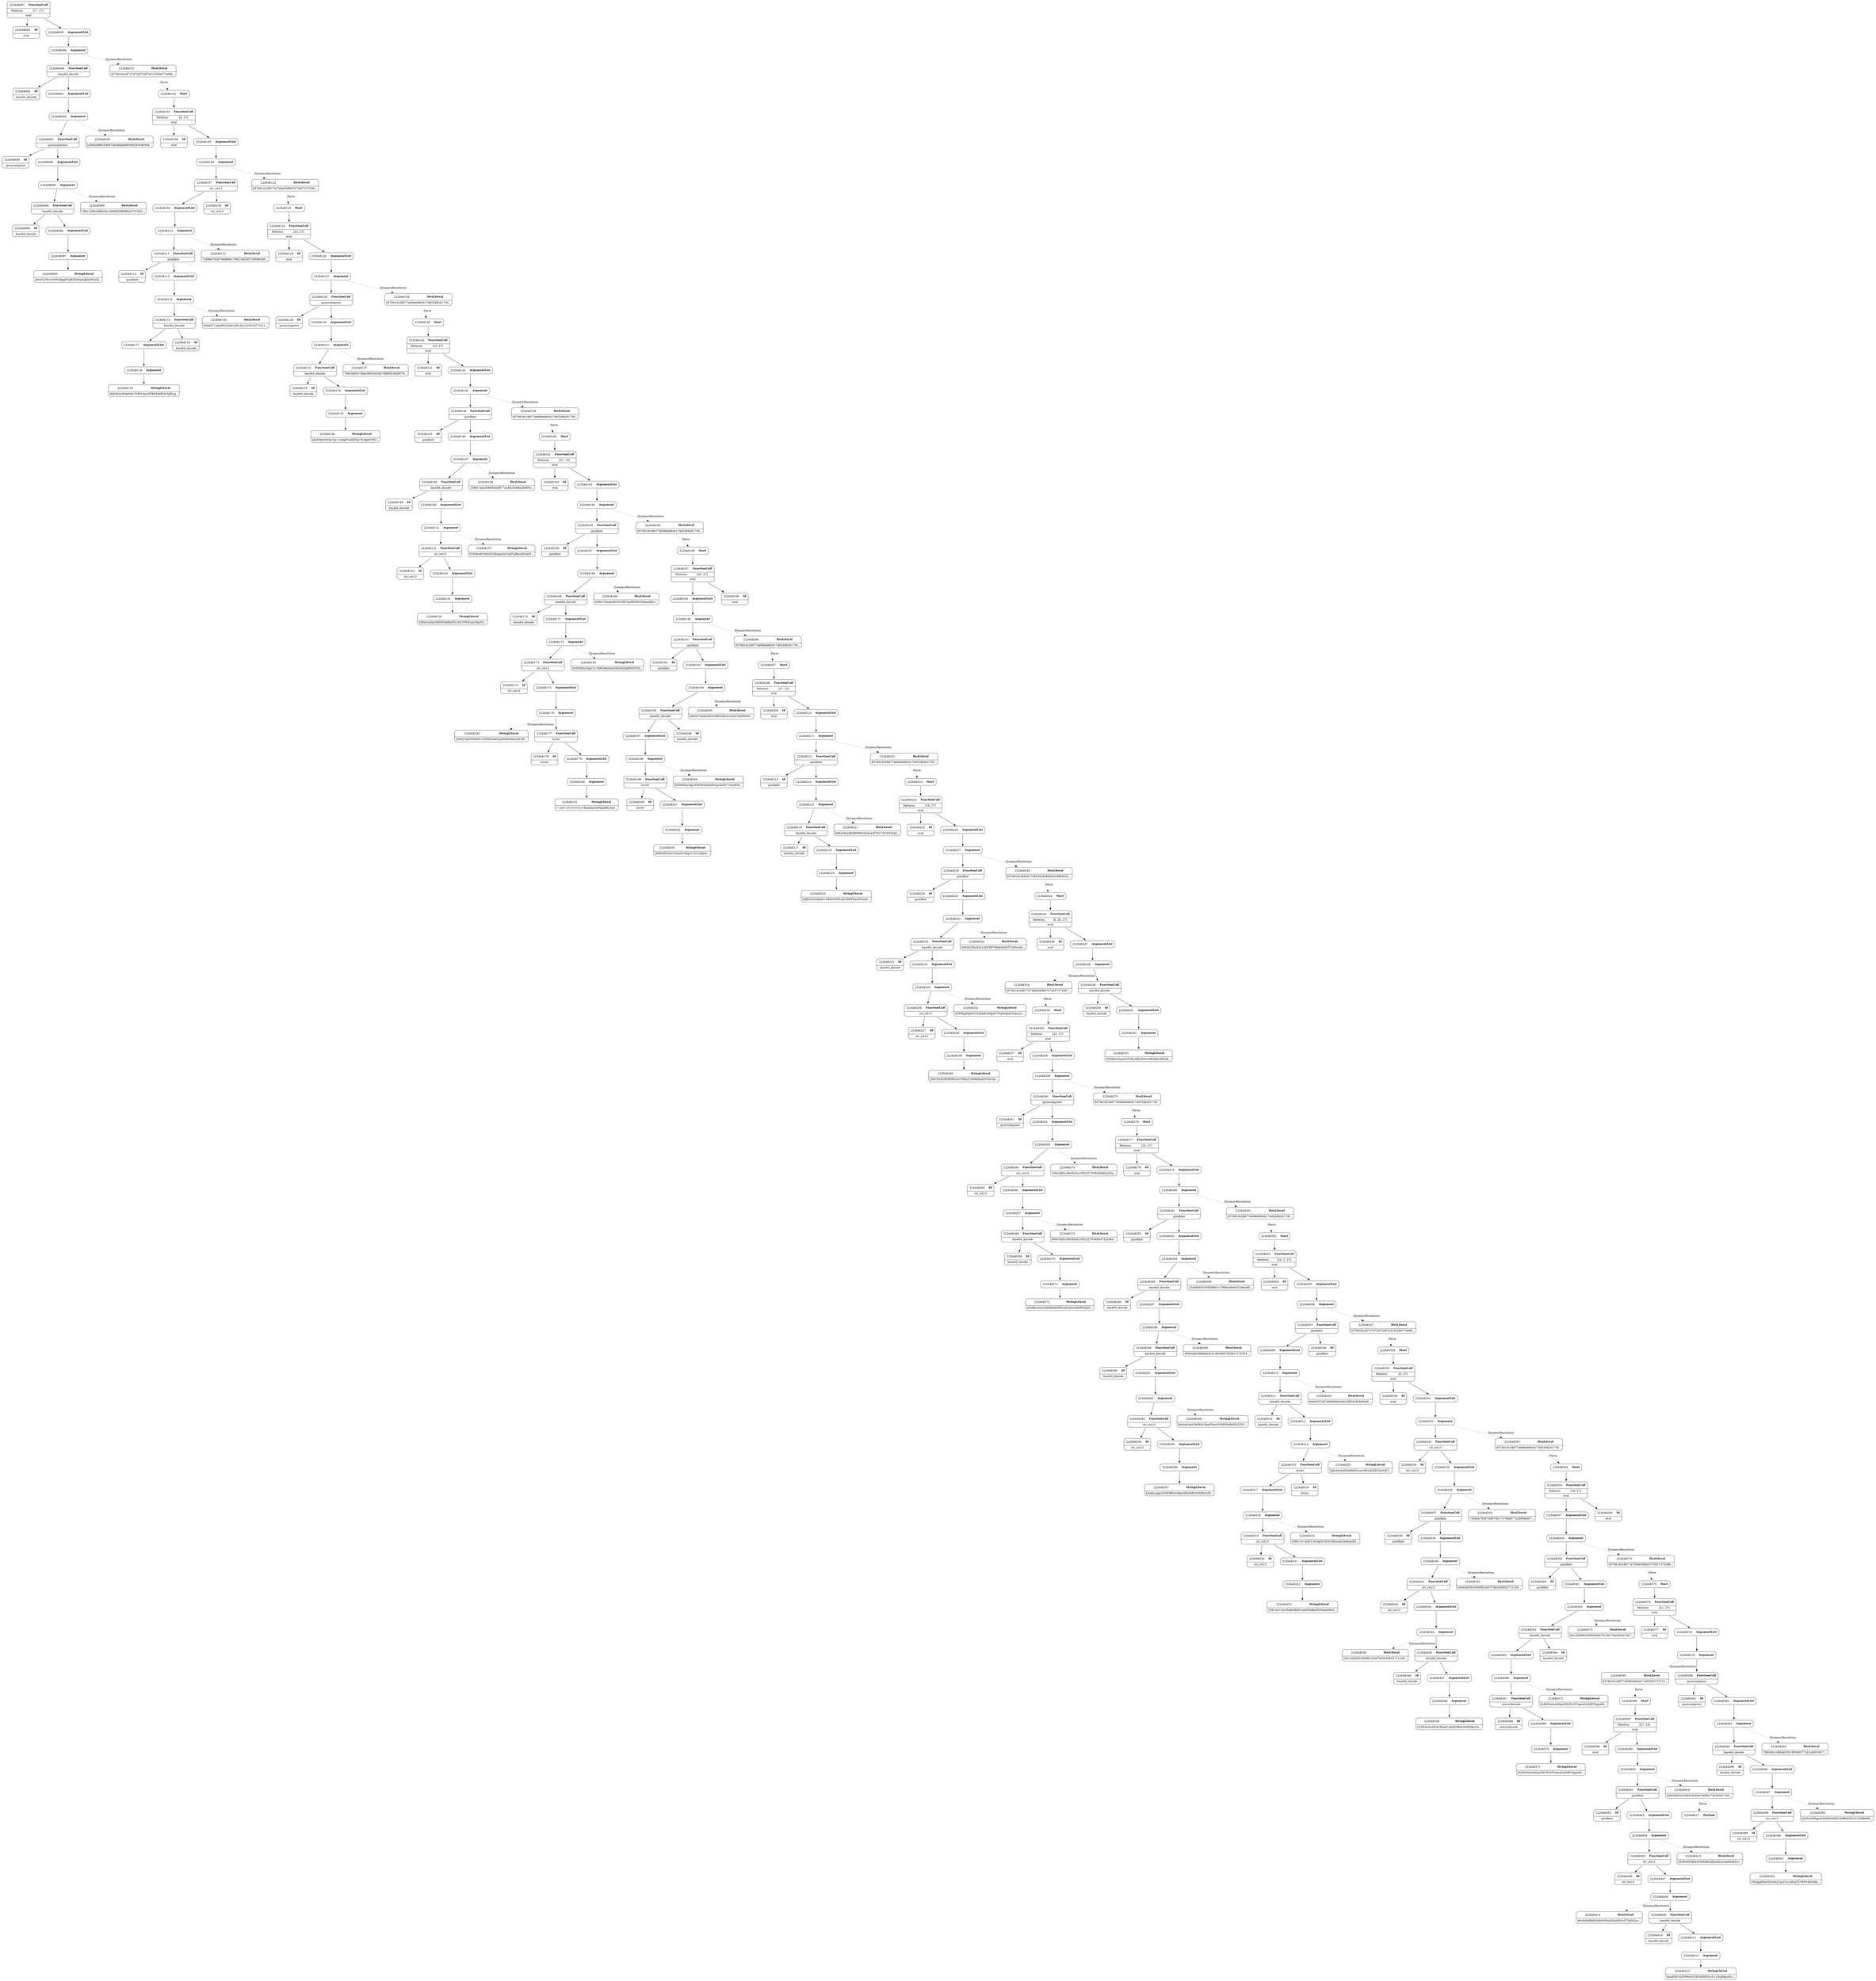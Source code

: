 digraph ast {
node [shape=none];
222648133 [label=<<TABLE border='1' cellspacing='0' cellpadding='10' style='rounded' ><TR><TD border='0'>222648133</TD><TD border='0'><B>Id</B></TD></TR><HR/><TR><TD border='0' cellpadding='5' colspan='2'>base64_decode</TD></TR></TABLE>>];
222648132 [label=<<TABLE border='1' cellspacing='0' cellpadding='10' style='rounded' ><TR><TD border='0'>222648132</TD><TD border='0'><B>FunctionCall</B></TD></TR><HR/><TR><TD border='0' cellpadding='5' colspan='2'>base64_decode</TD></TR></TABLE>>];
222648132 -> 222648133 [weight=2];
222648132 -> 222648134 [weight=2];
222648135 [label=<<TABLE border='1' cellspacing='0' cellpadding='10' style='rounded' ><TR><TD border='0'>222648135</TD><TD border='0'><B>Argument</B></TD></TR></TABLE>>];
222648135 -> 222648136 [weight=2];
222648134 [label=<<TABLE border='1' cellspacing='0' cellpadding='10' style='rounded' ><TR><TD border='0'>222648134</TD><TD border='0'><B>ArgumentList</B></TD></TR></TABLE>>];
222648134 -> 222648135 [weight=2];
222648129 [label=<<TABLE border='1' cellspacing='0' cellpadding='10' style='rounded' ><TR><TD border='0'>222648129</TD><TD border='0'><B>Id</B></TD></TR><HR/><TR><TD border='0' cellpadding='5' colspan='2'>gzuncompress</TD></TR></TABLE>>];
222648128 [label=<<TABLE border='1' cellspacing='0' cellpadding='10' style='rounded' ><TR><TD border='0'>222648128</TD><TD border='0'><B>FunctionCall</B></TD></TR><HR/><TR><TD border='0' cellpadding='5' colspan='2'>gzuncompress</TD></TR></TABLE>>];
222648128 -> 222648129 [weight=2];
222648128 -> 222648130 [weight=2];
222648131 [label=<<TABLE border='1' cellspacing='0' cellpadding='10' style='rounded' ><TR><TD border='0'>222648131</TD><TD border='0'><B>Argument</B></TD></TR></TABLE>>];
222648131 -> 222648132 [weight=2];
222648131 -> 222648137 [style=dotted,label=DynamicResolution];
222648130 [label=<<TABLE border='1' cellspacing='0' cellpadding='10' style='rounded' ><TR><TD border='0'>222648130</TD><TD border='0'><B>ArgumentList</B></TD></TR></TABLE>>];
222648130 -> 222648131 [weight=2];
222648141 [label=<<TABLE border='1' cellspacing='0' cellpadding='10' style='rounded' ><TR><TD border='0'>222648141</TD><TD border='0'><B>Id</B></TD></TR><HR/><TR><TD border='0' cellpadding='5' colspan='2'>eval</TD></TR></TABLE>>];
222648140 [label=<<TABLE border='1' cellspacing='0' cellpadding='10' style='rounded' ><TR><TD border='0'>222648140</TD><TD border='0'><B>FunctionCall</B></TD></TR><HR/><TR><TD border='0' cellpadding='5'>Patterns</TD><TD border='0' cellpadding='5'>[19, 27]</TD></TR><HR/><TR><TD border='0' cellpadding='5' colspan='2'>eval</TD></TR></TABLE>>];
222648140 -> 222648141 [weight=2];
222648140 -> 222648142 [weight=2];
222648143 [label=<<TABLE border='1' cellspacing='0' cellpadding='10' style='rounded' ><TR><TD border='0'>222648143</TD><TD border='0'><B>Argument</B></TD></TR></TABLE>>];
222648143 -> 222648144 [weight=2];
222648143 -> 222648159 [style=dotted,label=DynamicResolution];
222648142 [label=<<TABLE border='1' cellspacing='0' cellpadding='10' style='rounded' ><TR><TD border='0'>222648142</TD><TD border='0'><B>ArgumentList</B></TD></TR></TABLE>>];
222648142 -> 222648143 [weight=2];
222648137 [label=<<TABLE border='1' cellspacing='0' cellpadding='10' style='rounded' ><TR><TD border='0'>222648137</TD><TD border='0'><B>HexLiteral</B></TD></TR><HR/><TR><TD border='0' cellpadding='5' colspan='2'>789c0d93c70eac5802433fa7df880539a9576...</TD></TR></TABLE>>];
222648136 [label=<<TABLE border='1' cellspacing='0' cellpadding='10' style='rounded' ><TR><TD border='0'>222648136</TD><TD border='0'><B>StringLiteral</B></TD></TR><HR/><TR><TD border='0' cellpadding='5' colspan='2'>eJwNk8cOrFgCQz+n34gFOalXZIpU5LRpkTOXV...</TD></TR></TABLE>>];
222648139 [label=<<TABLE border='1' cellspacing='0' cellpadding='10' style='rounded' ><TR><TD border='0'>222648139</TD><TD border='0'><B>Start</B></TD></TR></TABLE>>];
222648139 -> 222648140 [weight=2];
222648138 [label=<<TABLE border='1' cellspacing='0' cellpadding='10' style='rounded' ><TR><TD border='0'>222648138</TD><TD border='0'><B>HexLiteral</B></TD></TR><HR/><TR><TD border='0' cellpadding='5' colspan='2'>6576616c28677a696e666c617465286261736...</TD></TR></TABLE>>];
222648138 -> 222648139 [style=dotted,label=Parse];
222648149 [label=<<TABLE border='1' cellspacing='0' cellpadding='10' style='rounded' ><TR><TD border='0'>222648149</TD><TD border='0'><B>Id</B></TD></TR><HR/><TR><TD border='0' cellpadding='5' colspan='2'>base64_decode</TD></TR></TABLE>>];
222648148 [label=<<TABLE border='1' cellspacing='0' cellpadding='10' style='rounded' ><TR><TD border='0'>222648148</TD><TD border='0'><B>FunctionCall</B></TD></TR><HR/><TR><TD border='0' cellpadding='5' colspan='2'>base64_decode</TD></TR></TABLE>>];
222648148 -> 222648149 [weight=2];
222648148 -> 222648150 [weight=2];
222648151 [label=<<TABLE border='1' cellspacing='0' cellpadding='10' style='rounded' ><TR><TD border='0'>222648151</TD><TD border='0'><B>Argument</B></TD></TR></TABLE>>];
222648151 -> 222648152 [weight=2];
222648151 -> 222648157 [style=dotted,label=DynamicResolution];
222648150 [label=<<TABLE border='1' cellspacing='0' cellpadding='10' style='rounded' ><TR><TD border='0'>222648150</TD><TD border='0'><B>ArgumentList</B></TD></TR></TABLE>>];
222648150 -> 222648151 [weight=2];
222648145 [label=<<TABLE border='1' cellspacing='0' cellpadding='10' style='rounded' ><TR><TD border='0'>222648145</TD><TD border='0'><B>Id</B></TD></TR><HR/><TR><TD border='0' cellpadding='5' colspan='2'>gzinflate</TD></TR></TABLE>>];
222648144 [label=<<TABLE border='1' cellspacing='0' cellpadding='10' style='rounded' ><TR><TD border='0'>222648144</TD><TD border='0'><B>FunctionCall</B></TD></TR><HR/><TR><TD border='0' cellpadding='5' colspan='2'>gzinflate</TD></TR></TABLE>>];
222648144 -> 222648145 [weight=2];
222648144 -> 222648146 [weight=2];
222648147 [label=<<TABLE border='1' cellspacing='0' cellpadding='10' style='rounded' ><TR><TD border='0'>222648147</TD><TD border='0'><B>Argument</B></TD></TR></TABLE>>];
222648147 -> 222648148 [weight=2];
222648147 -> 222648158 [style=dotted,label=DynamicResolution];
222648146 [label=<<TABLE border='1' cellspacing='0' cellpadding='10' style='rounded' ><TR><TD border='0'>222648146</TD><TD border='0'><B>ArgumentList</B></TD></TR></TABLE>>];
222648146 -> 222648147 [weight=2];
222648157 [label=<<TABLE border='1' cellspacing='0' cellpadding='10' style='rounded' ><TR><TD border='0'>222648157</TD><TD border='0'><B>StringLiteral</B></TD></TR><HR/><TR><TD border='0' cellpadding='5' colspan='2'>FZDHrqNYAEQZ3rEggxGo15gTLJJlwybFukST...</TD></TR></TABLE>>];
222648156 [label=<<TABLE border='1' cellspacing='0' cellpadding='10' style='rounded' ><TR><TD border='0'>222648156</TD><TD border='0'><B>StringLiteral</B></TD></TR><HR/><TR><TD border='0' cellpadding='5' colspan='2'>SMQUedALNRDM3eRttkTb15tGYWWyjloShxFG...</TD></TR></TABLE>>];
222648159 [label=<<TABLE border='1' cellspacing='0' cellpadding='10' style='rounded' ><TR><TD border='0'>222648159</TD><TD border='0'><B>HexLiteral</B></TD></TR><HR/><TR><TD border='0' cellpadding='5' colspan='2'>6576616c28677a696e666c617465286261736...</TD></TR></TABLE>>];
222648159 -> 222648160 [style=dotted,label=Parse];
222648158 [label=<<TABLE border='1' cellspacing='0' cellpadding='10' style='rounded' ><TR><TD border='0'>222648158</TD><TD border='0'><B>HexLiteral</B></TD></TR><HR/><TR><TD border='0' cellpadding='5' colspan='2'>1590c7aea35800443f677ac4820c46a35e604...</TD></TR></TABLE>>];
222648153 [label=<<TABLE border='1' cellspacing='0' cellpadding='10' style='rounded' ><TR><TD border='0'>222648153</TD><TD border='0'><B>Id</B></TD></TR><HR/><TR><TD border='0' cellpadding='5' colspan='2'>str_rot13</TD></TR></TABLE>>];
222648152 [label=<<TABLE border='1' cellspacing='0' cellpadding='10' style='rounded' ><TR><TD border='0'>222648152</TD><TD border='0'><B>FunctionCall</B></TD></TR><HR/><TR><TD border='0' cellpadding='5' colspan='2'>str_rot13</TD></TR></TABLE>>];
222648152 -> 222648153 [weight=2];
222648152 -> 222648154 [weight=2];
222648155 [label=<<TABLE border='1' cellspacing='0' cellpadding='10' style='rounded' ><TR><TD border='0'>222648155</TD><TD border='0'><B>Argument</B></TD></TR></TABLE>>];
222648155 -> 222648156 [weight=2];
222648154 [label=<<TABLE border='1' cellspacing='0' cellpadding='10' style='rounded' ><TR><TD border='0'>222648154</TD><TD border='0'><B>ArgumentList</B></TD></TR></TABLE>>];
222648154 -> 222648155 [weight=2];
222648165 [label=<<TABLE border='1' cellspacing='0' cellpadding='10' style='rounded' ><TR><TD border='0'>222648165</TD><TD border='0'><B>FunctionCall</B></TD></TR><HR/><TR><TD border='0' cellpadding='5' colspan='2'>gzinflate</TD></TR></TABLE>>];
222648165 -> 222648166 [weight=2];
222648165 -> 222648167 [weight=2];
222648164 [label=<<TABLE border='1' cellspacing='0' cellpadding='10' style='rounded' ><TR><TD border='0'>222648164</TD><TD border='0'><B>Argument</B></TD></TR></TABLE>>];
222648164 -> 222648165 [weight=2];
222648164 -> 222648185 [style=dotted,label=DynamicResolution];
222648167 [label=<<TABLE border='1' cellspacing='0' cellpadding='10' style='rounded' ><TR><TD border='0'>222648167</TD><TD border='0'><B>ArgumentList</B></TD></TR></TABLE>>];
222648167 -> 222648168 [weight=2];
222648166 [label=<<TABLE border='1' cellspacing='0' cellpadding='10' style='rounded' ><TR><TD border='0'>222648166</TD><TD border='0'><B>Id</B></TD></TR><HR/><TR><TD border='0' cellpadding='5' colspan='2'>gzinflate</TD></TR></TABLE>>];
222648161 [label=<<TABLE border='1' cellspacing='0' cellpadding='10' style='rounded' ><TR><TD border='0'>222648161</TD><TD border='0'><B>FunctionCall</B></TD></TR><HR/><TR><TD border='0' cellpadding='5'>Patterns</TD><TD border='0' cellpadding='5'>[27, 15]</TD></TR><HR/><TR><TD border='0' cellpadding='5' colspan='2'>eval</TD></TR></TABLE>>];
222648161 -> 222648162 [weight=2];
222648161 -> 222648163 [weight=2];
222648160 [label=<<TABLE border='1' cellspacing='0' cellpadding='10' style='rounded' ><TR><TD border='0'>222648160</TD><TD border='0'><B>Start</B></TD></TR></TABLE>>];
222648160 -> 222648161 [weight=2];
222648163 [label=<<TABLE border='1' cellspacing='0' cellpadding='10' style='rounded' ><TR><TD border='0'>222648163</TD><TD border='0'><B>ArgumentList</B></TD></TR></TABLE>>];
222648163 -> 222648164 [weight=2];
222648162 [label=<<TABLE border='1' cellspacing='0' cellpadding='10' style='rounded' ><TR><TD border='0'>222648162</TD><TD border='0'><B>Id</B></TD></TR><HR/><TR><TD border='0' cellpadding='5' colspan='2'>eval</TD></TR></TABLE>>];
222648173 [label=<<TABLE border='1' cellspacing='0' cellpadding='10' style='rounded' ><TR><TD border='0'>222648173</TD><TD border='0'><B>FunctionCall</B></TD></TR><HR/><TR><TD border='0' cellpadding='5' colspan='2'>str_rot13</TD></TR></TABLE>>];
222648173 -> 222648174 [weight=2];
222648173 -> 222648175 [weight=2];
222648172 [label=<<TABLE border='1' cellspacing='0' cellpadding='10' style='rounded' ><TR><TD border='0'>222648172</TD><TD border='0'><B>Argument</B></TD></TR></TABLE>>];
222648172 -> 222648173 [weight=2];
222648172 -> 222648183 [style=dotted,label=DynamicResolution];
222648175 [label=<<TABLE border='1' cellspacing='0' cellpadding='10' style='rounded' ><TR><TD border='0'>222648175</TD><TD border='0'><B>ArgumentList</B></TD></TR></TABLE>>];
222648175 -> 222648176 [weight=2];
222648174 [label=<<TABLE border='1' cellspacing='0' cellpadding='10' style='rounded' ><TR><TD border='0'>222648174</TD><TD border='0'><B>Id</B></TD></TR><HR/><TR><TD border='0' cellpadding='5' colspan='2'>str_rot13</TD></TR></TABLE>>];
222648169 [label=<<TABLE border='1' cellspacing='0' cellpadding='10' style='rounded' ><TR><TD border='0'>222648169</TD><TD border='0'><B>FunctionCall</B></TD></TR><HR/><TR><TD border='0' cellpadding='5' colspan='2'>base64_decode</TD></TR></TABLE>>];
222648169 -> 222648170 [weight=2];
222648169 -> 222648171 [weight=2];
222648168 [label=<<TABLE border='1' cellspacing='0' cellpadding='10' style='rounded' ><TR><TD border='0'>222648168</TD><TD border='0'><B>Argument</B></TD></TR></TABLE>>];
222648168 -> 222648169 [weight=2];
222648168 -> 222648184 [style=dotted,label=DynamicResolution];
222648171 [label=<<TABLE border='1' cellspacing='0' cellpadding='10' style='rounded' ><TR><TD border='0'>222648171</TD><TD border='0'><B>ArgumentList</B></TD></TR></TABLE>>];
222648171 -> 222648172 [weight=2];
222648170 [label=<<TABLE border='1' cellspacing='0' cellpadding='10' style='rounded' ><TR><TD border='0'>222648170</TD><TD border='0'><B>Id</B></TD></TR><HR/><TR><TD border='0' cellpadding='5' colspan='2'>base64_decode</TD></TR></TABLE>>];
222648181 [label=<<TABLE border='1' cellspacing='0' cellpadding='10' style='rounded' ><TR><TD border='0'>222648181</TD><TD border='0'><B>StringLiteral</B></TD></TR><HR/><TR><TD border='0' cellpadding='5' colspan='2'>==jQ+s3+CvovLv+fhadpiuEdNQgAf6s3xd...</TD></TR></TABLE>>];
222648180 [label=<<TABLE border='1' cellspacing='0' cellpadding='10' style='rounded' ><TR><TD border='0'>222648180</TD><TD border='0'><B>Argument</B></TD></TR></TABLE>>];
222648180 -> 222648181 [weight=2];
222648183 [label=<<TABLE border='1' cellspacing='0' cellpadding='10' style='rounded' ><TR><TD border='0'>222648183</TD><TD border='0'><B>StringLiteral</B></TD></TR><HR/><TR><TD border='0' cellpadding='5' colspan='2'>DZDHDqvIAgUZ+6IRQMm6q2MwQQDJqfNiDY5Q...</TD></TR></TABLE>>];
222648182 [label=<<TABLE border='1' cellspacing='0' cellpadding='10' style='rounded' ><TR><TD border='0'>222648182</TD><TD border='0'><B>StringLiteral</B></TD></TR><HR/><TR><TD border='0' cellpadding='5' colspan='2'>QMQUQdiVNtHM+6VEDZz6d2ZjDDQWdsAvQL5D...</TD></TR></TABLE>>];
222648177 [label=<<TABLE border='1' cellspacing='0' cellpadding='10' style='rounded' ><TR><TD border='0'>222648177</TD><TD border='0'><B>FunctionCall</B></TD></TR><HR/><TR><TD border='0' cellpadding='5' colspan='2'>strrev</TD></TR></TABLE>>];
222648177 -> 222648178 [weight=2];
222648177 -> 222648179 [weight=2];
222648176 [label=<<TABLE border='1' cellspacing='0' cellpadding='10' style='rounded' ><TR><TD border='0'>222648176</TD><TD border='0'><B>Argument</B></TD></TR></TABLE>>];
222648176 -> 222648177 [weight=2];
222648176 -> 222648182 [style=dotted,label=DynamicResolution];
222648179 [label=<<TABLE border='1' cellspacing='0' cellpadding='10' style='rounded' ><TR><TD border='0'>222648179</TD><TD border='0'><B>ArgumentList</B></TD></TR></TABLE>>];
222648179 -> 222648180 [weight=2];
222648178 [label=<<TABLE border='1' cellspacing='0' cellpadding='10' style='rounded' ><TR><TD border='0'>222648178</TD><TD border='0'><B>Id</B></TD></TR><HR/><TR><TD border='0' cellpadding='5' colspan='2'>strrev</TD></TR></TABLE>>];
222648189 [label=<<TABLE border='1' cellspacing='0' cellpadding='10' style='rounded' ><TR><TD border='0'>222648189</TD><TD border='0'><B>ArgumentList</B></TD></TR></TABLE>>];
222648189 -> 222648190 [weight=2];
222648188 [label=<<TABLE border='1' cellspacing='0' cellpadding='10' style='rounded' ><TR><TD border='0'>222648188</TD><TD border='0'><B>Id</B></TD></TR><HR/><TR><TD border='0' cellpadding='5' colspan='2'>eval</TD></TR></TABLE>>];
222648191 [label=<<TABLE border='1' cellspacing='0' cellpadding='10' style='rounded' ><TR><TD border='0'>222648191</TD><TD border='0'><B>FunctionCall</B></TD></TR><HR/><TR><TD border='0' cellpadding='5' colspan='2'>gzinflate</TD></TR></TABLE>>];
222648191 -> 222648192 [weight=2];
222648191 -> 222648193 [weight=2];
222648190 [label=<<TABLE border='1' cellspacing='0' cellpadding='10' style='rounded' ><TR><TD border='0'>222648190</TD><TD border='0'><B>Argument</B></TD></TR></TABLE>>];
222648190 -> 222648191 [weight=2];
222648190 -> 222648206 [style=dotted,label=DynamicResolution];
222648185 [label=<<TABLE border='1' cellspacing='0' cellpadding='10' style='rounded' ><TR><TD border='0'>222648185</TD><TD border='0'><B>HexLiteral</B></TD></TR><HR/><TR><TD border='0' cellpadding='5' colspan='2'>6576616c28677a696e666c617465286261736...</TD></TR></TABLE>>];
222648185 -> 222648186 [style=dotted,label=Parse];
222648184 [label=<<TABLE border='1' cellspacing='0' cellpadding='10' style='rounded' ><TR><TD border='0'>222648184</TD><TD border='0'><B>HexLiteral</B></TD></TR><HR/><TR><TD border='0' cellpadding='5' colspan='2'>0d90c70eabc802053f67ee88450326eaad8cc...</TD></TR></TABLE>>];
222648187 [label=<<TABLE border='1' cellspacing='0' cellpadding='10' style='rounded' ><TR><TD border='0'>222648187</TD><TD border='0'><B>FunctionCall</B></TD></TR><HR/><TR><TD border='0' cellpadding='5'>Patterns</TD><TD border='0' cellpadding='5'>[20, 27]</TD></TR><HR/><TR><TD border='0' cellpadding='5' colspan='2'>eval</TD></TR></TABLE>>];
222648187 -> 222648188 [weight=2];
222648187 -> 222648189 [weight=2];
222648186 [label=<<TABLE border='1' cellspacing='0' cellpadding='10' style='rounded' ><TR><TD border='0'>222648186</TD><TD border='0'><B>Start</B></TD></TR></TABLE>>];
222648186 -> 222648187 [weight=2];
222648085 [label=<<TABLE border='1' cellspacing='0' cellpadding='10' style='rounded' ><TR><TD border='0'>222648085</TD><TD border='0'><B>StringLiteral</B></TD></TR><HR/><TR><TD border='0' cellpadding='5' colspan='2'>eJwVls2WsrwWhG8pgPZqB2fQNgmIJjQhP5AZJ...</TD></TR></TABLE>>];
222648084 [label=<<TABLE border='1' cellspacing='0' cellpadding='10' style='rounded' ><TR><TD border='0'>222648084</TD><TD border='0'><B>Id</B></TD></TR><HR/><TR><TD border='0' cellpadding='5' colspan='2'>base64_decode</TD></TR></TABLE>>];
222648087 [label=<<TABLE border='1' cellspacing='0' cellpadding='10' style='rounded' ><TR><TD border='0'>222648087</TD><TD border='0'><B>Argument</B></TD></TR></TABLE>>];
222648087 -> 222648085 [weight=2];
222648086 [label=<<TABLE border='1' cellspacing='0' cellpadding='10' style='rounded' ><TR><TD border='0'>222648086</TD><TD border='0'><B>ArgumentList</B></TD></TR></TABLE>>];
222648086 -> 222648087 [weight=2];
222648081 [label=<<TABLE border='1' cellspacing='0' cellpadding='10' style='rounded' ><TR><TD border='0'>222648081</TD><TD border='0'><B>Id</B></TD></TR><HR/><TR><TD border='0' cellpadding='5' colspan='2'>eval</TD></TR></TABLE>>];
222648083 [label=<<TABLE border='1' cellspacing='0' cellpadding='10' style='rounded' ><TR><TD border='0'>222648083</TD><TD border='0'><B>Id</B></TD></TR><HR/><TR><TD border='0' cellpadding='5' colspan='2'>gzuncompress</TD></TR></TABLE>>];
222648082 [label=<<TABLE border='1' cellspacing='0' cellpadding='10' style='rounded' ><TR><TD border='0'>222648082</TD><TD border='0'><B>Id</B></TD></TR><HR/><TR><TD border='0' cellpadding='5' colspan='2'>base64_decode</TD></TR></TABLE>>];
222648093 [label=<<TABLE border='1' cellspacing='0' cellpadding='10' style='rounded' ><TR><TD border='0'>222648093</TD><TD border='0'><B>Argument</B></TD></TR></TABLE>>];
222648093 -> 222648091 [weight=2];
222648093 -> 222648100 [style=dotted,label=DynamicResolution];
222648092 [label=<<TABLE border='1' cellspacing='0' cellpadding='10' style='rounded' ><TR><TD border='0'>222648092</TD><TD border='0'><B>ArgumentList</B></TD></TR></TABLE>>];
222648092 -> 222648093 [weight=2];
222648095 [label=<<TABLE border='1' cellspacing='0' cellpadding='10' style='rounded' ><TR><TD border='0'>222648095</TD><TD border='0'><B>ArgumentList</B></TD></TR></TABLE>>];
222648095 -> 222648096 [weight=2];
222648094 [label=<<TABLE border='1' cellspacing='0' cellpadding='10' style='rounded' ><TR><TD border='0'>222648094</TD><TD border='0'><B>FunctionCall</B></TD></TR><HR/><TR><TD border='0' cellpadding='5' colspan='2'>base64_decode</TD></TR></TABLE>>];
222648094 -> 222648082 [weight=2];
222648094 -> 222648092 [weight=2];
222648089 [label=<<TABLE border='1' cellspacing='0' cellpadding='10' style='rounded' ><TR><TD border='0'>222648089</TD><TD border='0'><B>ArgumentList</B></TD></TR></TABLE>>];
222648089 -> 222648090 [weight=2];
222648088 [label=<<TABLE border='1' cellspacing='0' cellpadding='10' style='rounded' ><TR><TD border='0'>222648088</TD><TD border='0'><B>FunctionCall</B></TD></TR><HR/><TR><TD border='0' cellpadding='5' colspan='2'>base64_decode</TD></TR></TABLE>>];
222648088 -> 222648084 [weight=2];
222648088 -> 222648086 [weight=2];
222648091 [label=<<TABLE border='1' cellspacing='0' cellpadding='10' style='rounded' ><TR><TD border='0'>222648091</TD><TD border='0'><B>FunctionCall</B></TD></TR><HR/><TR><TD border='0' cellpadding='5' colspan='2'>gzuncompress</TD></TR></TABLE>>];
222648091 -> 222648083 [weight=2];
222648091 -> 222648089 [weight=2];
222648090 [label=<<TABLE border='1' cellspacing='0' cellpadding='10' style='rounded' ><TR><TD border='0'>222648090</TD><TD border='0'><B>Argument</B></TD></TR></TABLE>>];
222648090 -> 222648088 [weight=2];
222648090 -> 222648099 [style=dotted,label=DynamicResolution];
222648101 [label=<<TABLE border='1' cellspacing='0' cellpadding='10' style='rounded' ><TR><TD border='0'>222648101</TD><TD border='0'><B>HexLiteral</B></TD></TR><HR/><TR><TD border='0' cellpadding='5' colspan='2'>6576616c287374725f726f74313328677a696...</TD></TR></TABLE>>];
222648101 -> 222648102 [style=dotted,label=Parse];
222648100 [label=<<TABLE border='1' cellspacing='0' cellpadding='10' style='rounded' ><TR><TD border='0'>222648100</TD><TD border='0'><B>HexLiteral</B></TD></TR><HR/><TR><TD border='0' cellpadding='5' colspan='2'>5a585a686243687a64484a66636d39304d544...</TD></TR></TABLE>>];
222648103 [label=<<TABLE border='1' cellspacing='0' cellpadding='10' style='rounded' ><TR><TD border='0'>222648103</TD><TD border='0'><B>FunctionCall</B></TD></TR><HR/><TR><TD border='0' cellpadding='5'>Patterns</TD><TD border='0' cellpadding='5'>[9, 27]</TD></TR><HR/><TR><TD border='0' cellpadding='5' colspan='2'>eval</TD></TR></TABLE>>];
222648103 -> 222648104 [weight=2];
222648103 -> 222648105 [weight=2];
222648102 [label=<<TABLE border='1' cellspacing='0' cellpadding='10' style='rounded' ><TR><TD border='0'>222648102</TD><TD border='0'><B>Start</B></TD></TR></TABLE>>];
222648102 -> 222648103 [weight=2];
222648097 [label=<<TABLE border='1' cellspacing='0' cellpadding='10' style='rounded' ><TR><TD border='0'>222648097</TD><TD border='0'><B>FunctionCall</B></TD></TR><HR/><TR><TD border='0' cellpadding='5'>Patterns</TD><TD border='0' cellpadding='5'>[17, 27]</TD></TR><HR/><TR><TD border='0' cellpadding='5' colspan='2'>eval</TD></TR></TABLE>>];
222648097 -> 222648081 [weight=2];
222648097 -> 222648095 [weight=2];
222648096 [label=<<TABLE border='1' cellspacing='0' cellpadding='10' style='rounded' ><TR><TD border='0'>222648096</TD><TD border='0'><B>Argument</B></TD></TR></TABLE>>];
222648096 -> 222648094 [weight=2];
222648096 -> 222648101 [style=dotted,label=DynamicResolution];
222648099 [label=<<TABLE border='1' cellspacing='0' cellpadding='10' style='rounded' ><TR><TD border='0'>222648099</TD><TD border='0'><B>HexLiteral</B></TD></TR><HR/><TR><TD border='0' cellpadding='5' colspan='2'>789c1596cd96b2bc16846f2980f66a0767d03...</TD></TR></TABLE>>];
222648109 [label=<<TABLE border='1' cellspacing='0' cellpadding='10' style='rounded' ><TR><TD border='0'>222648109</TD><TD border='0'><B>ArgumentList</B></TD></TR></TABLE>>];
222648109 -> 222648110 [weight=2];
222648108 [label=<<TABLE border='1' cellspacing='0' cellpadding='10' style='rounded' ><TR><TD border='0'>222648108</TD><TD border='0'><B>Id</B></TD></TR><HR/><TR><TD border='0' cellpadding='5' colspan='2'>str_rot13</TD></TR></TABLE>>];
222648111 [label=<<TABLE border='1' cellspacing='0' cellpadding='10' style='rounded' ><TR><TD border='0'>222648111</TD><TD border='0'><B>FunctionCall</B></TD></TR><HR/><TR><TD border='0' cellpadding='5' colspan='2'>gzinflate</TD></TR></TABLE>>];
222648111 -> 222648112 [weight=2];
222648111 -> 222648113 [weight=2];
222648110 [label=<<TABLE border='1' cellspacing='0' cellpadding='10' style='rounded' ><TR><TD border='0'>222648110</TD><TD border='0'><B>Argument</B></TD></TR></TABLE>>];
222648110 -> 222648111 [weight=2];
222648110 -> 222648121 [style=dotted,label=DynamicResolution];
222648105 [label=<<TABLE border='1' cellspacing='0' cellpadding='10' style='rounded' ><TR><TD border='0'>222648105</TD><TD border='0'><B>ArgumentList</B></TD></TR></TABLE>>];
222648105 -> 222648106 [weight=2];
222648104 [label=<<TABLE border='1' cellspacing='0' cellpadding='10' style='rounded' ><TR><TD border='0'>222648104</TD><TD border='0'><B>Id</B></TD></TR><HR/><TR><TD border='0' cellpadding='5' colspan='2'>eval</TD></TR></TABLE>>];
222648107 [label=<<TABLE border='1' cellspacing='0' cellpadding='10' style='rounded' ><TR><TD border='0'>222648107</TD><TD border='0'><B>FunctionCall</B></TD></TR><HR/><TR><TD border='0' cellpadding='5' colspan='2'>str_rot13</TD></TR></TABLE>>];
222648107 -> 222648108 [weight=2];
222648107 -> 222648109 [weight=2];
222648106 [label=<<TABLE border='1' cellspacing='0' cellpadding='10' style='rounded' ><TR><TD border='0'>222648106</TD><TD border='0'><B>Argument</B></TD></TR></TABLE>>];
222648106 -> 222648107 [weight=2];
222648106 -> 222648122 [style=dotted,label=DynamicResolution];
222648117 [label=<<TABLE border='1' cellspacing='0' cellpadding='10' style='rounded' ><TR><TD border='0'>222648117</TD><TD border='0'><B>ArgumentList</B></TD></TR></TABLE>>];
222648117 -> 222648118 [weight=2];
222648116 [label=<<TABLE border='1' cellspacing='0' cellpadding='10' style='rounded' ><TR><TD border='0'>222648116</TD><TD border='0'><B>Id</B></TD></TR><HR/><TR><TD border='0' cellpadding='5' colspan='2'>base64_decode</TD></TR></TABLE>>];
222648119 [label=<<TABLE border='1' cellspacing='0' cellpadding='10' style='rounded' ><TR><TD border='0'>222648119</TD><TD border='0'><B>StringLiteral</B></TD></TR><HR/><TR><TD border='0' cellpadding='5' colspan='2'>DdS3EqvWAkDRz7E9FCAy43FBEDkHEZo3JJEzg...</TD></TR></TABLE>>];
222648118 [label=<<TABLE border='1' cellspacing='0' cellpadding='10' style='rounded' ><TR><TD border='0'>222648118</TD><TD border='0'><B>Argument</B></TD></TR></TABLE>>];
222648118 -> 222648119 [weight=2];
222648113 [label=<<TABLE border='1' cellspacing='0' cellpadding='10' style='rounded' ><TR><TD border='0'>222648113</TD><TD border='0'><B>ArgumentList</B></TD></TR></TABLE>>];
222648113 -> 222648114 [weight=2];
222648112 [label=<<TABLE border='1' cellspacing='0' cellpadding='10' style='rounded' ><TR><TD border='0'>222648112</TD><TD border='0'><B>Id</B></TD></TR><HR/><TR><TD border='0' cellpadding='5' colspan='2'>gzinflate</TD></TR></TABLE>>];
222648115 [label=<<TABLE border='1' cellspacing='0' cellpadding='10' style='rounded' ><TR><TD border='0'>222648115</TD><TD border='0'><B>FunctionCall</B></TD></TR><HR/><TR><TD border='0' cellpadding='5' colspan='2'>base64_decode</TD></TR></TABLE>>];
222648115 -> 222648116 [weight=2];
222648115 -> 222648117 [weight=2];
222648114 [label=<<TABLE border='1' cellspacing='0' cellpadding='10' style='rounded' ><TR><TD border='0'>222648114</TD><TD border='0'><B>Argument</B></TD></TR></TABLE>>];
222648114 -> 222648115 [weight=2];
222648114 -> 222648120 [style=dotted,label=DynamicResolution];
222648125 [label=<<TABLE border='1' cellspacing='0' cellpadding='10' style='rounded' ><TR><TD border='0'>222648125</TD><TD border='0'><B>Id</B></TD></TR><HR/><TR><TD border='0' cellpadding='5' colspan='2'>eval</TD></TR></TABLE>>];
222648124 [label=<<TABLE border='1' cellspacing='0' cellpadding='10' style='rounded' ><TR><TD border='0'>222648124</TD><TD border='0'><B>FunctionCall</B></TD></TR><HR/><TR><TD border='0' cellpadding='5'>Patterns</TD><TD border='0' cellpadding='5'>[23, 27]</TD></TR><HR/><TR><TD border='0' cellpadding='5' colspan='2'>eval</TD></TR></TABLE>>];
222648124 -> 222648125 [weight=2];
222648124 -> 222648126 [weight=2];
222648127 [label=<<TABLE border='1' cellspacing='0' cellpadding='10' style='rounded' ><TR><TD border='0'>222648127</TD><TD border='0'><B>Argument</B></TD></TR></TABLE>>];
222648127 -> 222648128 [weight=2];
222648127 -> 222648138 [style=dotted,label=DynamicResolution];
222648126 [label=<<TABLE border='1' cellspacing='0' cellpadding='10' style='rounded' ><TR><TD border='0'>222648126</TD><TD border='0'><B>ArgumentList</B></TD></TR></TABLE>>];
222648126 -> 222648127 [weight=2];
222648121 [label=<<TABLE border='1' cellspacing='0' cellpadding='10' style='rounded' ><TR><TD border='0'>222648121</TD><TD border='0'><B>HexLiteral</B></TD></TR><HR/><TR><TD border='0' cellpadding='5' colspan='2'>72696e7928746d686170627a6365726666286...</TD></TR></TABLE>>];
222648120 [label=<<TABLE border='1' cellspacing='0' cellpadding='10' style='rounded' ><TR><TD border='0'>222648120</TD><TD border='0'><B>HexLiteral</B></TD></TR><HR/><TR><TD border='0' cellpadding='5' colspan='2'>0dd4b712abd60240d1cfb13d142032e371411...</TD></TR></TABLE>>];
222648123 [label=<<TABLE border='1' cellspacing='0' cellpadding='10' style='rounded' ><TR><TD border='0'>222648123</TD><TD border='0'><B>Start</B></TD></TR></TABLE>>];
222648123 -> 222648124 [weight=2];
222648122 [label=<<TABLE border='1' cellspacing='0' cellpadding='10' style='rounded' ><TR><TD border='0'>222648122</TD><TD border='0'><B>HexLiteral</B></TD></TR><HR/><TR><TD border='0' cellpadding='5' colspan='2'>6576616c28677a756e636f6d7072657373286...</TD></TR></TABLE>>];
222648122 -> 222648123 [style=dotted,label=Parse];
222648261 [label=<<TABLE border='1' cellspacing='0' cellpadding='10' style='rounded' ><TR><TD border='0'>222648261</TD><TD border='0'><B>Id</B></TD></TR><HR/><TR><TD border='0' cellpadding='5' colspan='2'>gzuncompress</TD></TR></TABLE>>];
222648260 [label=<<TABLE border='1' cellspacing='0' cellpadding='10' style='rounded' ><TR><TD border='0'>222648260</TD><TD border='0'><B>FunctionCall</B></TD></TR><HR/><TR><TD border='0' cellpadding='5' colspan='2'>gzuncompress</TD></TR></TABLE>>];
222648260 -> 222648261 [weight=2];
222648260 -> 222648262 [weight=2];
222648263 [label=<<TABLE border='1' cellspacing='0' cellpadding='10' style='rounded' ><TR><TD border='0'>222648263</TD><TD border='0'><B>Argument</B></TD></TR></TABLE>>];
222648263 -> 222648264 [weight=2];
222648263 -> 222648274 [style=dotted,label=DynamicResolution];
222648262 [label=<<TABLE border='1' cellspacing='0' cellpadding='10' style='rounded' ><TR><TD border='0'>222648262</TD><TD border='0'><B>ArgumentList</B></TD></TR></TABLE>>];
222648262 -> 222648263 [weight=2];
222648257 [label=<<TABLE border='1' cellspacing='0' cellpadding='10' style='rounded' ><TR><TD border='0'>222648257</TD><TD border='0'><B>Id</B></TD></TR><HR/><TR><TD border='0' cellpadding='5' colspan='2'>eval</TD></TR></TABLE>>];
222648256 [label=<<TABLE border='1' cellspacing='0' cellpadding='10' style='rounded' ><TR><TD border='0'>222648256</TD><TD border='0'><B>FunctionCall</B></TD></TR><HR/><TR><TD border='0' cellpadding='5'>Patterns</TD><TD border='0' cellpadding='5'>[22, 27]</TD></TR><HR/><TR><TD border='0' cellpadding='5' colspan='2'>eval</TD></TR></TABLE>>];
222648256 -> 222648257 [weight=2];
222648256 -> 222648258 [weight=2];
222648259 [label=<<TABLE border='1' cellspacing='0' cellpadding='10' style='rounded' ><TR><TD border='0'>222648259</TD><TD border='0'><B>Argument</B></TD></TR></TABLE>>];
222648259 -> 222648260 [weight=2];
222648259 -> 222648275 [style=dotted,label=DynamicResolution];
222648258 [label=<<TABLE border='1' cellspacing='0' cellpadding='10' style='rounded' ><TR><TD border='0'>222648258</TD><TD border='0'><B>ArgumentList</B></TD></TR></TABLE>>];
222648258 -> 222648259 [weight=2];
222648269 [label=<<TABLE border='1' cellspacing='0' cellpadding='10' style='rounded' ><TR><TD border='0'>222648269</TD><TD border='0'><B>Id</B></TD></TR><HR/><TR><TD border='0' cellpadding='5' colspan='2'>base64_decode</TD></TR></TABLE>>];
222648268 [label=<<TABLE border='1' cellspacing='0' cellpadding='10' style='rounded' ><TR><TD border='0'>222648268</TD><TD border='0'><B>FunctionCall</B></TD></TR><HR/><TR><TD border='0' cellpadding='5' colspan='2'>base64_decode</TD></TR></TABLE>>];
222648268 -> 222648269 [weight=2];
222648268 -> 222648270 [weight=2];
222648271 [label=<<TABLE border='1' cellspacing='0' cellpadding='10' style='rounded' ><TR><TD border='0'>222648271</TD><TD border='0'><B>Argument</B></TD></TR></TABLE>>];
222648271 -> 222648272 [weight=2];
222648270 [label=<<TABLE border='1' cellspacing='0' cellpadding='10' style='rounded' ><TR><TD border='0'>222648270</TD><TD border='0'><B>ArgumentList</B></TD></TR></TABLE>>];
222648270 -> 222648271 [weight=2];
222648265 [label=<<TABLE border='1' cellspacing='0' cellpadding='10' style='rounded' ><TR><TD border='0'>222648265</TD><TD border='0'><B>Id</B></TD></TR><HR/><TR><TD border='0' cellpadding='5' colspan='2'>str_rot13</TD></TR></TABLE>>];
222648264 [label=<<TABLE border='1' cellspacing='0' cellpadding='10' style='rounded' ><TR><TD border='0'>222648264</TD><TD border='0'><B>FunctionCall</B></TD></TR><HR/><TR><TD border='0' cellpadding='5' colspan='2'>str_rot13</TD></TR></TABLE>>];
222648264 -> 222648265 [weight=2];
222648264 -> 222648266 [weight=2];
222648267 [label=<<TABLE border='1' cellspacing='0' cellpadding='10' style='rounded' ><TR><TD border='0'>222648267</TD><TD border='0'><B>Argument</B></TD></TR></TABLE>>];
222648267 -> 222648268 [weight=2];
222648267 -> 222648273 [style=dotted,label=DynamicResolution];
222648266 [label=<<TABLE border='1' cellspacing='0' cellpadding='10' style='rounded' ><TR><TD border='0'>222648266</TD><TD border='0'><B>ArgumentList</B></TD></TR></TABLE>>];
222648266 -> 222648267 [weight=2];
222648277 [label=<<TABLE border='1' cellspacing='0' cellpadding='10' style='rounded' ><TR><TD border='0'>222648277</TD><TD border='0'><B>FunctionCall</B></TD></TR><HR/><TR><TD border='0' cellpadding='5'>Patterns</TD><TD border='0' cellpadding='5'>[24, 27]</TD></TR><HR/><TR><TD border='0' cellpadding='5' colspan='2'>eval</TD></TR></TABLE>>];
222648277 -> 222648278 [weight=2];
222648277 -> 222648279 [weight=2];
222648276 [label=<<TABLE border='1' cellspacing='0' cellpadding='10' style='rounded' ><TR><TD border='0'>222648276</TD><TD border='0'><B>Start</B></TD></TR></TABLE>>];
222648276 -> 222648277 [weight=2];
222648279 [label=<<TABLE border='1' cellspacing='0' cellpadding='10' style='rounded' ><TR><TD border='0'>222648279</TD><TD border='0'><B>ArgumentList</B></TD></TR></TABLE>>];
222648279 -> 222648280 [weight=2];
222648278 [label=<<TABLE border='1' cellspacing='0' cellpadding='10' style='rounded' ><TR><TD border='0'>222648278</TD><TD border='0'><B>Id</B></TD></TR><HR/><TR><TD border='0' cellpadding='5' colspan='2'>eval</TD></TR></TABLE>>];
222648273 [label=<<TABLE border='1' cellspacing='0' cellpadding='10' style='rounded' ><TR><TD border='0'>222648273</TD><TD border='0'><B>HexLiteral</B></TD></TR><HR/><TR><TD border='0' cellpadding='5' colspan='2'>6b9c5d92cd929b3a10851f27939d04732a46a...</TD></TR></TABLE>>];
222648272 [label=<<TABLE border='1' cellspacing='0' cellpadding='10' style='rounded' ><TR><TD border='0'>222648272</TD><TD border='0'><B>StringLiteral</B></TD></TR><HR/><TR><TD border='0' cellpadding='5' colspan='2'>a5xdks2SmzoQhR8nk50EcypGqSxxI6QWdQjIG...</TD></TR></TABLE>>];
222648275 [label=<<TABLE border='1' cellspacing='0' cellpadding='10' style='rounded' ><TR><TD border='0'>222648275</TD><TD border='0'><B>HexLiteral</B></TD></TR><HR/><TR><TD border='0' cellpadding='5' colspan='2'>6576616c28677a696e666c617465286261736...</TD></TR></TABLE>>];
222648275 -> 222648276 [style=dotted,label=Parse];
222648274 [label=<<TABLE border='1' cellspacing='0' cellpadding='10' style='rounded' ><TR><TD border='0'>222648274</TD><TD border='0'><B>HexLiteral</B></TD></TR><HR/><TR><TD border='0' cellpadding='5' colspan='2'>789c5d92cd929b3a10851f27939d04662a53a...</TD></TR></TABLE>>];
222648285 [label=<<TABLE border='1' cellspacing='0' cellpadding='10' style='rounded' ><TR><TD border='0'>222648285</TD><TD border='0'><B>FunctionCall</B></TD></TR><HR/><TR><TD border='0' cellpadding='5' colspan='2'>base64_decode</TD></TR></TABLE>>];
222648285 -> 222648286 [weight=2];
222648285 -> 222648287 [weight=2];
222648284 [label=<<TABLE border='1' cellspacing='0' cellpadding='10' style='rounded' ><TR><TD border='0'>222648284</TD><TD border='0'><B>Argument</B></TD></TR></TABLE>>];
222648284 -> 222648285 [weight=2];
222648284 -> 222648300 [style=dotted,label=DynamicResolution];
222648287 [label=<<TABLE border='1' cellspacing='0' cellpadding='10' style='rounded' ><TR><TD border='0'>222648287</TD><TD border='0'><B>ArgumentList</B></TD></TR></TABLE>>];
222648287 -> 222648288 [weight=2];
222648286 [label=<<TABLE border='1' cellspacing='0' cellpadding='10' style='rounded' ><TR><TD border='0'>222648286</TD><TD border='0'><B>Id</B></TD></TR><HR/><TR><TD border='0' cellpadding='5' colspan='2'>base64_decode</TD></TR></TABLE>>];
222648281 [label=<<TABLE border='1' cellspacing='0' cellpadding='10' style='rounded' ><TR><TD border='0'>222648281</TD><TD border='0'><B>FunctionCall</B></TD></TR><HR/><TR><TD border='0' cellpadding='5' colspan='2'>gzinflate</TD></TR></TABLE>>];
222648281 -> 222648282 [weight=2];
222648281 -> 222648283 [weight=2];
222648280 [label=<<TABLE border='1' cellspacing='0' cellpadding='10' style='rounded' ><TR><TD border='0'>222648280</TD><TD border='0'><B>Argument</B></TD></TR></TABLE>>];
222648280 -> 222648281 [weight=2];
222648280 -> 222648301 [style=dotted,label=DynamicResolution];
222648283 [label=<<TABLE border='1' cellspacing='0' cellpadding='10' style='rounded' ><TR><TD border='0'>222648283</TD><TD border='0'><B>ArgumentList</B></TD></TR></TABLE>>];
222648283 -> 222648284 [weight=2];
222648282 [label=<<TABLE border='1' cellspacing='0' cellpadding='10' style='rounded' ><TR><TD border='0'>222648282</TD><TD border='0'><B>Id</B></TD></TR><HR/><TR><TD border='0' cellpadding='5' colspan='2'>gzinflate</TD></TR></TABLE>>];
222648293 [label=<<TABLE border='1' cellspacing='0' cellpadding='10' style='rounded' ><TR><TD border='0'>222648293</TD><TD border='0'><B>FunctionCall</B></TD></TR><HR/><TR><TD border='0' cellpadding='5' colspan='2'>str_rot13</TD></TR></TABLE>>];
222648293 -> 222648294 [weight=2];
222648293 -> 222648295 [weight=2];
222648292 [label=<<TABLE border='1' cellspacing='0' cellpadding='10' style='rounded' ><TR><TD border='0'>222648292</TD><TD border='0'><B>Argument</B></TD></TR></TABLE>>];
222648292 -> 222648293 [weight=2];
222648292 -> 222648298 [style=dotted,label=DynamicResolution];
222648295 [label=<<TABLE border='1' cellspacing='0' cellpadding='10' style='rounded' ><TR><TD border='0'>222648295</TD><TD border='0'><B>ArgumentList</B></TD></TR></TABLE>>];
222648295 -> 222648296 [weight=2];
222648294 [label=<<TABLE border='1' cellspacing='0' cellpadding='10' style='rounded' ><TR><TD border='0'>222648294</TD><TD border='0'><B>Id</B></TD></TR><HR/><TR><TD border='0' cellpadding='5' colspan='2'>str_rot13</TD></TR></TABLE>>];
222648289 [label=<<TABLE border='1' cellspacing='0' cellpadding='10' style='rounded' ><TR><TD border='0'>222648289</TD><TD border='0'><B>FunctionCall</B></TD></TR><HR/><TR><TD border='0' cellpadding='5' colspan='2'>base64_decode</TD></TR></TABLE>>];
222648289 -> 222648290 [weight=2];
222648289 -> 222648291 [weight=2];
222648288 [label=<<TABLE border='1' cellspacing='0' cellpadding='10' style='rounded' ><TR><TD border='0'>222648288</TD><TD border='0'><B>Argument</B></TD></TR></TABLE>>];
222648288 -> 222648289 [weight=2];
222648288 -> 222648299 [style=dotted,label=DynamicResolution];
222648291 [label=<<TABLE border='1' cellspacing='0' cellpadding='10' style='rounded' ><TR><TD border='0'>222648291</TD><TD border='0'><B>ArgumentList</B></TD></TR></TABLE>>];
222648291 -> 222648292 [weight=2];
222648290 [label=<<TABLE border='1' cellspacing='0' cellpadding='10' style='rounded' ><TR><TD border='0'>222648290</TD><TD border='0'><B>Id</B></TD></TR><HR/><TR><TD border='0' cellpadding='5' colspan='2'>base64_decode</TD></TR></TABLE>>];
222648301 [label=<<TABLE border='1' cellspacing='0' cellpadding='10' style='rounded' ><TR><TD border='0'>222648301</TD><TD border='0'><B>HexLiteral</B></TD></TR><HR/><TR><TD border='0' cellpadding='5' colspan='2'>6576616c28677a696e666c617465286261736...</TD></TR></TABLE>>];
222648301 -> 222648302 [style=dotted,label=Parse];
222648300 [label=<<TABLE border='1' cellspacing='0' cellpadding='10' style='rounded' ><TR><TD border='0'>222648300</TD><TD border='0'><B>HexLiteral</B></TD></TR><HR/><TR><TD border='0' cellpadding='5' colspan='2'>15c8db9263400080e1c7996cb940d2246aaf8...</TD></TR></TABLE>>];
222648303 [label=<<TABLE border='1' cellspacing='0' cellpadding='10' style='rounded' ><TR><TD border='0'>222648303</TD><TD border='0'><B>FunctionCall</B></TD></TR><HR/><TR><TD border='0' cellpadding='5'>Patterns</TD><TD border='0' cellpadding='5'>[16, 2, 27]</TD></TR><HR/><TR><TD border='0' cellpadding='5' colspan='2'>eval</TD></TR></TABLE>>];
222648303 -> 222648304 [weight=2];
222648303 -> 222648305 [weight=2];
222648302 [label=<<TABLE border='1' cellspacing='0' cellpadding='10' style='rounded' ><TR><TD border='0'>222648302</TD><TD border='0'><B>Start</B></TD></TR></TABLE>>];
222648302 -> 222648303 [weight=2];
222648297 [label=<<TABLE border='1' cellspacing='0' cellpadding='10' style='rounded' ><TR><TD border='0'>222648297</TD><TD border='0'><B>StringLiteral</B></TD></TR><HR/><TR><TD border='0' cellpadding='5' colspan='2'>EzAdLzggGxSOFHEbrQIfp3IIESAXE3S2M2yVH...</TD></TR></TABLE>>];
222648296 [label=<<TABLE border='1' cellspacing='0' cellpadding='10' style='rounded' ><TR><TD border='0'>222648296</TD><TD border='0'><B>Argument</B></TD></TR></TABLE>>];
222648296 -> 222648297 [weight=2];
222648299 [label=<<TABLE border='1' cellspacing='0' cellpadding='10' style='rounded' ><TR><TD border='0'>222648299</TD><TD border='0'><B>HexLiteral</B></TD></TR><HR/><TR><TD border='0' cellpadding='5' colspan='2'>46636a626b6d4e414149446878356c7375554...</TD></TR></TABLE>>];
222648298 [label=<<TABLE border='1' cellspacing='0' cellpadding='10' style='rounded' ><TR><TD border='0'>222648298</TD><TD border='0'><B>StringLiteral</B></TD></TR><HR/><TR><TD border='0' cellpadding='5' colspan='2'>RmNqYmttTkFBSURoeDVsc3VVRFNKR3F2Z2lIU...</TD></TR></TABLE>>];
222648309 [label=<<TABLE border='1' cellspacing='0' cellpadding='10' style='rounded' ><TR><TD border='0'>222648309</TD><TD border='0'><B>ArgumentList</B></TD></TR></TABLE>>];
222648309 -> 222648310 [weight=2];
222648308 [label=<<TABLE border='1' cellspacing='0' cellpadding='10' style='rounded' ><TR><TD border='0'>222648308</TD><TD border='0'><B>Id</B></TD></TR><HR/><TR><TD border='0' cellpadding='5' colspan='2'>gzinflate</TD></TR></TABLE>>];
222648311 [label=<<TABLE border='1' cellspacing='0' cellpadding='10' style='rounded' ><TR><TD border='0'>222648311</TD><TD border='0'><B>FunctionCall</B></TD></TR><HR/><TR><TD border='0' cellpadding='5' colspan='2'>base64_decode</TD></TR></TABLE>>];
222648311 -> 222648312 [weight=2];
222648311 -> 222648313 [weight=2];
222648310 [label=<<TABLE border='1' cellspacing='0' cellpadding='10' style='rounded' ><TR><TD border='0'>222648310</TD><TD border='0'><B>Argument</B></TD></TR></TABLE>>];
222648310 -> 222648311 [weight=2];
222648310 -> 222648326 [style=dotted,label=DynamicResolution];
222648305 [label=<<TABLE border='1' cellspacing='0' cellpadding='10' style='rounded' ><TR><TD border='0'>222648305</TD><TD border='0'><B>ArgumentList</B></TD></TR></TABLE>>];
222648305 -> 222648306 [weight=2];
222648304 [label=<<TABLE border='1' cellspacing='0' cellpadding='10' style='rounded' ><TR><TD border='0'>222648304</TD><TD border='0'><B>Id</B></TD></TR><HR/><TR><TD border='0' cellpadding='5' colspan='2'>eval</TD></TR></TABLE>>];
222648307 [label=<<TABLE border='1' cellspacing='0' cellpadding='10' style='rounded' ><TR><TD border='0'>222648307</TD><TD border='0'><B>FunctionCall</B></TD></TR><HR/><TR><TD border='0' cellpadding='5' colspan='2'>gzinflate</TD></TR></TABLE>>];
222648307 -> 222648308 [weight=2];
222648307 -> 222648309 [weight=2];
222648306 [label=<<TABLE border='1' cellspacing='0' cellpadding='10' style='rounded' ><TR><TD border='0'>222648306</TD><TD border='0'><B>Argument</B></TD></TR></TABLE>>];
222648306 -> 222648307 [weight=2];
222648306 -> 222648327 [style=dotted,label=DynamicResolution];
222648317 [label=<<TABLE border='1' cellspacing='0' cellpadding='10' style='rounded' ><TR><TD border='0'>222648317</TD><TD border='0'><B>ArgumentList</B></TD></TR></TABLE>>];
222648317 -> 222648318 [weight=2];
222648316 [label=<<TABLE border='1' cellspacing='0' cellpadding='10' style='rounded' ><TR><TD border='0'>222648316</TD><TD border='0'><B>Id</B></TD></TR><HR/><TR><TD border='0' cellpadding='5' colspan='2'>strrev</TD></TR></TABLE>>];
222648319 [label=<<TABLE border='1' cellspacing='0' cellpadding='10' style='rounded' ><TR><TD border='0'>222648319</TD><TD border='0'><B>FunctionCall</B></TD></TR><HR/><TR><TD border='0' cellpadding='5' colspan='2'>str_rot13</TD></TR></TABLE>>];
222648319 -> 222648320 [weight=2];
222648319 -> 222648321 [weight=2];
222648318 [label=<<TABLE border='1' cellspacing='0' cellpadding='10' style='rounded' ><TR><TD border='0'>222648318</TD><TD border='0'><B>Argument</B></TD></TR></TABLE>>];
222648318 -> 222648319 [weight=2];
222648318 -> 222648324 [style=dotted,label=DynamicResolution];
222648313 [label=<<TABLE border='1' cellspacing='0' cellpadding='10' style='rounded' ><TR><TD border='0'>222648313</TD><TD border='0'><B>ArgumentList</B></TD></TR></TABLE>>];
222648313 -> 222648314 [weight=2];
222648312 [label=<<TABLE border='1' cellspacing='0' cellpadding='10' style='rounded' ><TR><TD border='0'>222648312</TD><TD border='0'><B>Id</B></TD></TR><HR/><TR><TD border='0' cellpadding='5' colspan='2'>base64_decode</TD></TR></TABLE>>];
222648315 [label=<<TABLE border='1' cellspacing='0' cellpadding='10' style='rounded' ><TR><TD border='0'>222648315</TD><TD border='0'><B>FunctionCall</B></TD></TR><HR/><TR><TD border='0' cellpadding='5' colspan='2'>strrev</TD></TR></TABLE>>];
222648315 -> 222648316 [weight=2];
222648315 -> 222648317 [weight=2];
222648314 [label=<<TABLE border='1' cellspacing='0' cellpadding='10' style='rounded' ><TR><TD border='0'>222648314</TD><TD border='0'><B>Argument</B></TD></TR></TABLE>>];
222648314 -> 222648315 [weight=2];
222648314 -> 222648325 [style=dotted,label=DynamicResolution];
222648197 [label=<<TABLE border='1' cellspacing='0' cellpadding='10' style='rounded' ><TR><TD border='0'>222648197</TD><TD border='0'><B>ArgumentList</B></TD></TR></TABLE>>];
222648197 -> 222648198 [weight=2];
222648196 [label=<<TABLE border='1' cellspacing='0' cellpadding='10' style='rounded' ><TR><TD border='0'>222648196</TD><TD border='0'><B>Id</B></TD></TR><HR/><TR><TD border='0' cellpadding='5' colspan='2'>base64_decode</TD></TR></TABLE>>];
222648199 [label=<<TABLE border='1' cellspacing='0' cellpadding='10' style='rounded' ><TR><TD border='0'>222648199</TD><TD border='0'><B>FunctionCall</B></TD></TR><HR/><TR><TD border='0' cellpadding='5' colspan='2'>strrev</TD></TR></TABLE>>];
222648199 -> 222648200 [weight=2];
222648199 -> 222648201 [weight=2];
222648198 [label=<<TABLE border='1' cellspacing='0' cellpadding='10' style='rounded' ><TR><TD border='0'>222648198</TD><TD border='0'><B>Argument</B></TD></TR></TABLE>>];
222648198 -> 222648199 [weight=2];
222648198 -> 222648204 [style=dotted,label=DynamicResolution];
222648193 [label=<<TABLE border='1' cellspacing='0' cellpadding='10' style='rounded' ><TR><TD border='0'>222648193</TD><TD border='0'><B>ArgumentList</B></TD></TR></TABLE>>];
222648193 -> 222648194 [weight=2];
222648192 [label=<<TABLE border='1' cellspacing='0' cellpadding='10' style='rounded' ><TR><TD border='0'>222648192</TD><TD border='0'><B>Id</B></TD></TR><HR/><TR><TD border='0' cellpadding='5' colspan='2'>gzinflate</TD></TR></TABLE>>];
222648195 [label=<<TABLE border='1' cellspacing='0' cellpadding='10' style='rounded' ><TR><TD border='0'>222648195</TD><TD border='0'><B>FunctionCall</B></TD></TR><HR/><TR><TD border='0' cellpadding='5' colspan='2'>base64_decode</TD></TR></TABLE>>];
222648195 -> 222648196 [weight=2];
222648195 -> 222648197 [weight=2];
222648194 [label=<<TABLE border='1' cellspacing='0' cellpadding='10' style='rounded' ><TR><TD border='0'>222648194</TD><TD border='0'><B>Argument</B></TD></TR></TABLE>>];
222648194 -> 222648195 [weight=2];
222648194 -> 222648205 [style=dotted,label=DynamicResolution];
222648205 [label=<<TABLE border='1' cellspacing='0' cellpadding='10' style='rounded' ><TR><TD border='0'>222648205</TD><TD border='0'><B>HexLiteral</B></TD></TR><HR/><TR><TD border='0' cellpadding='5' colspan='2'>0d93470eabc802008f336fc4c24437685660b...</TD></TR></TABLE>>];
222648204 [label=<<TABLE border='1' cellspacing='0' cellpadding='10' style='rounded' ><TR><TD border='0'>222648204</TD><TD border='0'><B>StringLiteral</B></TD></TR><HR/><TR><TD border='0' cellpadding='5' colspan='2'>DZNHDqvIAgCPM2EwkQ3aFZgsskZb77IwQ0Ya...</TD></TR></TABLE>>];
222648207 [label=<<TABLE border='1' cellspacing='0' cellpadding='10' style='rounded' ><TR><TD border='0'>222648207</TD><TD border='0'><B>Start</B></TD></TR></TABLE>>];
222648207 -> 222648208 [weight=2];
222648206 [label=<<TABLE border='1' cellspacing='0' cellpadding='10' style='rounded' ><TR><TD border='0'>222648206</TD><TD border='0'><B>HexLiteral</B></TD></TR><HR/><TR><TD border='0' cellpadding='5' colspan='2'>6576616c28677a696e666c617465286261736...</TD></TR></TABLE>>];
222648206 -> 222648207 [style=dotted,label=Parse];
222648201 [label=<<TABLE border='1' cellspacing='0' cellpadding='10' style='rounded' ><TR><TD border='0'>222648201</TD><TD border='0'><B>ArgumentList</B></TD></TR></TABLE>>];
222648201 -> 222648202 [weight=2];
222648200 [label=<<TABLE border='1' cellspacing='0' cellpadding='10' style='rounded' ><TR><TD border='0'>222648200</TD><TD border='0'><B>Id</B></TD></TR><HR/><TR><TD border='0' cellpadding='5' colspan='2'>strrev</TD></TR></TABLE>>];
222648203 [label=<<TABLE border='1' cellspacing='0' cellpadding='10' style='rounded' ><TR><TD border='0'>222648203</TD><TD border='0'><B>StringLiteral</B></TD></TR><HR/><TR><TD border='0' cellpadding='5' colspan='2'>s9995fFDSd1GiNsDUf4g2UrZvrcXJsm...</TD></TR></TABLE>>];
222648202 [label=<<TABLE border='1' cellspacing='0' cellpadding='10' style='rounded' ><TR><TD border='0'>222648202</TD><TD border='0'><B>Argument</B></TD></TR></TABLE>>];
222648202 -> 222648203 [weight=2];
222648213 [label=<<TABLE border='1' cellspacing='0' cellpadding='10' style='rounded' ><TR><TD border='0'>222648213</TD><TD border='0'><B>Id</B></TD></TR><HR/><TR><TD border='0' cellpadding='5' colspan='2'>gzinflate</TD></TR></TABLE>>];
222648212 [label=<<TABLE border='1' cellspacing='0' cellpadding='10' style='rounded' ><TR><TD border='0'>222648212</TD><TD border='0'><B>FunctionCall</B></TD></TR><HR/><TR><TD border='0' cellpadding='5' colspan='2'>gzinflate</TD></TR></TABLE>>];
222648212 -> 222648213 [weight=2];
222648212 -> 222648214 [weight=2];
222648215 [label=<<TABLE border='1' cellspacing='0' cellpadding='10' style='rounded' ><TR><TD border='0'>222648215</TD><TD border='0'><B>Argument</B></TD></TR></TABLE>>];
222648215 -> 222648216 [weight=2];
222648215 -> 222648221 [style=dotted,label=DynamicResolution];
222648214 [label=<<TABLE border='1' cellspacing='0' cellpadding='10' style='rounded' ><TR><TD border='0'>222648214</TD><TD border='0'><B>ArgumentList</B></TD></TR></TABLE>>];
222648214 -> 222648215 [weight=2];
222648209 [label=<<TABLE border='1' cellspacing='0' cellpadding='10' style='rounded' ><TR><TD border='0'>222648209</TD><TD border='0'><B>Id</B></TD></TR><HR/><TR><TD border='0' cellpadding='5' colspan='2'>eval</TD></TR></TABLE>>];
222648208 [label=<<TABLE border='1' cellspacing='0' cellpadding='10' style='rounded' ><TR><TD border='0'>222648208</TD><TD border='0'><B>FunctionCall</B></TD></TR><HR/><TR><TD border='0' cellpadding='5'>Patterns</TD><TD border='0' cellpadding='5'>[27, 12]</TD></TR><HR/><TR><TD border='0' cellpadding='5' colspan='2'>eval</TD></TR></TABLE>>];
222648208 -> 222648209 [weight=2];
222648208 -> 222648210 [weight=2];
222648211 [label=<<TABLE border='1' cellspacing='0' cellpadding='10' style='rounded' ><TR><TD border='0'>222648211</TD><TD border='0'><B>Argument</B></TD></TR></TABLE>>];
222648211 -> 222648212 [weight=2];
222648211 -> 222648222 [style=dotted,label=DynamicResolution];
222648210 [label=<<TABLE border='1' cellspacing='0' cellpadding='10' style='rounded' ><TR><TD border='0'>222648210</TD><TD border='0'><B>ArgumentList</B></TD></TR></TABLE>>];
222648210 -> 222648211 [weight=2];
222648221 [label=<<TABLE border='1' cellspacing='0' cellpadding='10' style='rounded' ><TR><TD border='0'>222648221</TD><TD border='0'><B>HexLiteral</B></TD></TR><HR/><TR><TD border='0' cellpadding='5' colspan='2'>0dd245b2db580000c0e3e44f79217816552a0...</TD></TR></TABLE>>];
222648220 [label=<<TABLE border='1' cellspacing='0' cellpadding='10' style='rounded' ><TR><TD border='0'>222648220</TD><TD border='0'><B>StringLiteral</B></TD></TR><HR/><TR><TD border='0' cellpadding='5' colspan='2'>DdJFsttYAADA4+RPeSF4FlUqC5HFFlm4SYme0...</TD></TR></TABLE>>];
222648223 [label=<<TABLE border='1' cellspacing='0' cellpadding='10' style='rounded' ><TR><TD border='0'>222648223</TD><TD border='0'><B>Start</B></TD></TR></TABLE>>];
222648223 -> 222648224 [weight=2];
222648222 [label=<<TABLE border='1' cellspacing='0' cellpadding='10' style='rounded' ><TR><TD border='0'>222648222</TD><TD border='0'><B>HexLiteral</B></TD></TR><HR/><TR><TD border='0' cellpadding='5' colspan='2'>6576616c28677a696e666c617465286261736...</TD></TR></TABLE>>];
222648222 -> 222648223 [style=dotted,label=Parse];
222648217 [label=<<TABLE border='1' cellspacing='0' cellpadding='10' style='rounded' ><TR><TD border='0'>222648217</TD><TD border='0'><B>Id</B></TD></TR><HR/><TR><TD border='0' cellpadding='5' colspan='2'>base64_decode</TD></TR></TABLE>>];
222648216 [label=<<TABLE border='1' cellspacing='0' cellpadding='10' style='rounded' ><TR><TD border='0'>222648216</TD><TD border='0'><B>FunctionCall</B></TD></TR><HR/><TR><TD border='0' cellpadding='5' colspan='2'>base64_decode</TD></TR></TABLE>>];
222648216 -> 222648217 [weight=2];
222648216 -> 222648218 [weight=2];
222648219 [label=<<TABLE border='1' cellspacing='0' cellpadding='10' style='rounded' ><TR><TD border='0'>222648219</TD><TD border='0'><B>Argument</B></TD></TR></TABLE>>];
222648219 -> 222648220 [weight=2];
222648218 [label=<<TABLE border='1' cellspacing='0' cellpadding='10' style='rounded' ><TR><TD border='0'>222648218</TD><TD border='0'><B>ArgumentList</B></TD></TR></TABLE>>];
222648218 -> 222648219 [weight=2];
222648229 [label=<<TABLE border='1' cellspacing='0' cellpadding='10' style='rounded' ><TR><TD border='0'>222648229</TD><TD border='0'><B>Id</B></TD></TR><HR/><TR><TD border='0' cellpadding='5' colspan='2'>gzinflate</TD></TR></TABLE>>];
222648228 [label=<<TABLE border='1' cellspacing='0' cellpadding='10' style='rounded' ><TR><TD border='0'>222648228</TD><TD border='0'><B>FunctionCall</B></TD></TR><HR/><TR><TD border='0' cellpadding='5' colspan='2'>gzinflate</TD></TR></TABLE>>];
222648228 -> 222648229 [weight=2];
222648228 -> 222648230 [weight=2];
222648231 [label=<<TABLE border='1' cellspacing='0' cellpadding='10' style='rounded' ><TR><TD border='0'>222648231</TD><TD border='0'><B>Argument</B></TD></TR></TABLE>>];
222648231 -> 222648232 [weight=2];
222648231 -> 222648242 [style=dotted,label=DynamicResolution];
222648230 [label=<<TABLE border='1' cellspacing='0' cellpadding='10' style='rounded' ><TR><TD border='0'>222648230</TD><TD border='0'><B>ArgumentList</B></TD></TR></TABLE>>];
222648230 -> 222648231 [weight=2];
222648225 [label=<<TABLE border='1' cellspacing='0' cellpadding='10' style='rounded' ><TR><TD border='0'>222648225</TD><TD border='0'><B>Id</B></TD></TR><HR/><TR><TD border='0' cellpadding='5' colspan='2'>eval</TD></TR></TABLE>>];
222648224 [label=<<TABLE border='1' cellspacing='0' cellpadding='10' style='rounded' ><TR><TD border='0'>222648224</TD><TD border='0'><B>FunctionCall</B></TD></TR><HR/><TR><TD border='0' cellpadding='5'>Patterns</TD><TD border='0' cellpadding='5'>[19, 27]</TD></TR><HR/><TR><TD border='0' cellpadding='5' colspan='2'>eval</TD></TR></TABLE>>];
222648224 -> 222648225 [weight=2];
222648224 -> 222648226 [weight=2];
222648227 [label=<<TABLE border='1' cellspacing='0' cellpadding='10' style='rounded' ><TR><TD border='0'>222648227</TD><TD border='0'><B>Argument</B></TD></TR></TABLE>>];
222648227 -> 222648228 [weight=2];
222648227 -> 222648243 [style=dotted,label=DynamicResolution];
222648226 [label=<<TABLE border='1' cellspacing='0' cellpadding='10' style='rounded' ><TR><TD border='0'>222648226</TD><TD border='0'><B>ArgumentList</B></TD></TR></TABLE>>];
222648226 -> 222648227 [weight=2];
222648237 [label=<<TABLE border='1' cellspacing='0' cellpadding='10' style='rounded' ><TR><TD border='0'>222648237</TD><TD border='0'><B>Id</B></TD></TR><HR/><TR><TD border='0' cellpadding='5' colspan='2'>str_rot13</TD></TR></TABLE>>];
222648236 [label=<<TABLE border='1' cellspacing='0' cellpadding='10' style='rounded' ><TR><TD border='0'>222648236</TD><TD border='0'><B>FunctionCall</B></TD></TR><HR/><TR><TD border='0' cellpadding='5' colspan='2'>str_rot13</TD></TR></TABLE>>];
222648236 -> 222648237 [weight=2];
222648236 -> 222648238 [weight=2];
222648239 [label=<<TABLE border='1' cellspacing='0' cellpadding='10' style='rounded' ><TR><TD border='0'>222648239</TD><TD border='0'><B>Argument</B></TD></TR></TABLE>>];
222648239 -> 222648240 [weight=2];
222648238 [label=<<TABLE border='1' cellspacing='0' cellpadding='10' style='rounded' ><TR><TD border='0'>222648238</TD><TD border='0'><B>ArgumentList</B></TD></TR></TABLE>>];
222648238 -> 222648239 [weight=2];
222648233 [label=<<TABLE border='1' cellspacing='0' cellpadding='10' style='rounded' ><TR><TD border='0'>222648233</TD><TD border='0'><B>Id</B></TD></TR><HR/><TR><TD border='0' cellpadding='5' colspan='2'>base64_decode</TD></TR></TABLE>>];
222648232 [label=<<TABLE border='1' cellspacing='0' cellpadding='10' style='rounded' ><TR><TD border='0'>222648232</TD><TD border='0'><B>FunctionCall</B></TD></TR><HR/><TR><TD border='0' cellpadding='5' colspan='2'>base64_decode</TD></TR></TABLE>>];
222648232 -> 222648233 [weight=2];
222648232 -> 222648234 [weight=2];
222648235 [label=<<TABLE border='1' cellspacing='0' cellpadding='10' style='rounded' ><TR><TD border='0'>222648235</TD><TD border='0'><B>Argument</B></TD></TR></TABLE>>];
222648235 -> 222648236 [weight=2];
222648235 -> 222648241 [style=dotted,label=DynamicResolution];
222648234 [label=<<TABLE border='1' cellspacing='0' cellpadding='10' style='rounded' ><TR><TD border='0'>222648234</TD><TD border='0'><B>ArgumentList</B></TD></TR></TABLE>>];
222648234 -> 222648235 [weight=2];
222648245 [label=<<TABLE border='1' cellspacing='0' cellpadding='10' style='rounded' ><TR><TD border='0'>222648245</TD><TD border='0'><B>FunctionCall</B></TD></TR><HR/><TR><TD border='0' cellpadding='5'>Patterns</TD><TD border='0' cellpadding='5'>[6, 26, 27]</TD></TR><HR/><TR><TD border='0' cellpadding='5' colspan='2'>eval</TD></TR></TABLE>>];
222648245 -> 222648246 [weight=2];
222648245 -> 222648247 [weight=2];
222648244 [label=<<TABLE border='1' cellspacing='0' cellpadding='10' style='rounded' ><TR><TD border='0'>222648244</TD><TD border='0'><B>Start</B></TD></TR></TABLE>>];
222648244 -> 222648245 [weight=2];
222648247 [label=<<TABLE border='1' cellspacing='0' cellpadding='10' style='rounded' ><TR><TD border='0'>222648247</TD><TD border='0'><B>ArgumentList</B></TD></TR></TABLE>>];
222648247 -> 222648248 [weight=2];
222648246 [label=<<TABLE border='1' cellspacing='0' cellpadding='10' style='rounded' ><TR><TD border='0'>222648246</TD><TD border='0'><B>Id</B></TD></TR><HR/><TR><TD border='0' cellpadding='5' colspan='2'>eval</TD></TR></TABLE>>];
222648241 [label=<<TABLE border='1' cellspacing='0' cellpadding='10' style='rounded' ><TR><TD border='0'>222648241</TD><TD border='0'><B>StringLiteral</B></TD></TR><HR/><TR><TD border='0' cellpadding='5' colspan='2'>DZPRkqMqFEUZ2beBGNXpW7NQ9uKhkTSAoLyc...</TD></TR></TABLE>>];
222648240 [label=<<TABLE border='1' cellspacing='0' cellpadding='10' style='rounded' ><TR><TD border='0'>222648240</TD><TD border='0'><B>StringLiteral</B></TD></TR><HR/><TR><TD border='0' cellpadding='5' colspan='2'>QMCExdZdSRHM2orOTAKcJ7AD9hXuxGFNbYlp...</TD></TR></TABLE>>];
222648243 [label=<<TABLE border='1' cellspacing='0' cellpadding='10' style='rounded' ><TR><TD border='0'>222648243</TD><TD border='0'><B>HexLiteral</B></TD></TR><HR/><TR><TD border='0' cellpadding='5' colspan='2'>6576616c286261736536345f6465636f64652...</TD></TR></TABLE>>];
222648243 -> 222648244 [style=dotted,label=Parse];
222648242 [label=<<TABLE border='1' cellspacing='0' cellpadding='10' style='rounded' ><TR><TD border='0'>222648242</TD><TD border='0'><B>HexLiteral</B></TD></TR><HR/><TR><TD border='0' cellpadding='5' colspan='2'>0d93d192a32a14453f6766de046357a56ecd4...</TD></TR></TABLE>>];
222648253 [label=<<TABLE border='1' cellspacing='0' cellpadding='10' style='rounded' ><TR><TD border='0'>222648253</TD><TD border='0'><B>StringLiteral</B></TD></TR><HR/><TR><TD border='0' cellpadding='5' colspan='2'>ZXZhbChnenVuY29tcHJlc3Moc3RyX3JvdDEzK...</TD></TR></TABLE>>];
222648252 [label=<<TABLE border='1' cellspacing='0' cellpadding='10' style='rounded' ><TR><TD border='0'>222648252</TD><TD border='0'><B>Argument</B></TD></TR></TABLE>>];
222648252 -> 222648253 [weight=2];
222648255 [label=<<TABLE border='1' cellspacing='0' cellpadding='10' style='rounded' ><TR><TD border='0'>222648255</TD><TD border='0'><B>Start</B></TD></TR></TABLE>>];
222648255 -> 222648256 [weight=2];
222648254 [label=<<TABLE border='1' cellspacing='0' cellpadding='10' style='rounded' ><TR><TD border='0'>222648254</TD><TD border='0'><B>HexLiteral</B></TD></TR><HR/><TR><TD border='0' cellpadding='5' colspan='2'>6576616c28677a756e636f6d7072657373287...</TD></TR></TABLE>>];
222648254 -> 222648255 [style=dotted,label=Parse];
222648249 [label=<<TABLE border='1' cellspacing='0' cellpadding='10' style='rounded' ><TR><TD border='0'>222648249</TD><TD border='0'><B>FunctionCall</B></TD></TR><HR/><TR><TD border='0' cellpadding='5' colspan='2'>base64_decode</TD></TR></TABLE>>];
222648249 -> 222648250 [weight=2];
222648249 -> 222648251 [weight=2];
222648248 [label=<<TABLE border='1' cellspacing='0' cellpadding='10' style='rounded' ><TR><TD border='0'>222648248</TD><TD border='0'><B>Argument</B></TD></TR></TABLE>>];
222648248 -> 222648249 [weight=2];
222648248 -> 222648254 [style=dotted,label=DynamicResolution];
222648251 [label=<<TABLE border='1' cellspacing='0' cellpadding='10' style='rounded' ><TR><TD border='0'>222648251</TD><TD border='0'><B>ArgumentList</B></TD></TR></TABLE>>];
222648251 -> 222648252 [weight=2];
222648250 [label=<<TABLE border='1' cellspacing='0' cellpadding='10' style='rounded' ><TR><TD border='0'>222648250</TD><TD border='0'><B>Id</B></TD></TR><HR/><TR><TD border='0' cellpadding='5' colspan='2'>base64_decode</TD></TR></TABLE>>];
222648389 [label=<<TABLE border='1' cellspacing='0' cellpadding='10' style='rounded' ><TR><TD border='0'>222648389</TD><TD border='0'><B>Id</B></TD></TR><HR/><TR><TD border='0' cellpadding='5' colspan='2'>str_rot13</TD></TR></TABLE>>];
222648388 [label=<<TABLE border='1' cellspacing='0' cellpadding='10' style='rounded' ><TR><TD border='0'>222648388</TD><TD border='0'><B>FunctionCall</B></TD></TR><HR/><TR><TD border='0' cellpadding='5' colspan='2'>str_rot13</TD></TR></TABLE>>];
222648388 -> 222648389 [weight=2];
222648388 -> 222648390 [weight=2];
222648391 [label=<<TABLE border='1' cellspacing='0' cellpadding='10' style='rounded' ><TR><TD border='0'>222648391</TD><TD border='0'><B>Argument</B></TD></TR></TABLE>>];
222648391 -> 222648392 [weight=2];
222648390 [label=<<TABLE border='1' cellspacing='0' cellpadding='10' style='rounded' ><TR><TD border='0'>222648390</TD><TD border='0'><B>ArgumentList</B></TD></TR></TABLE>>];
222648390 -> 222648391 [weight=2];
222648385 [label=<<TABLE border='1' cellspacing='0' cellpadding='10' style='rounded' ><TR><TD border='0'>222648385</TD><TD border='0'><B>Id</B></TD></TR><HR/><TR><TD border='0' cellpadding='5' colspan='2'>base64_decode</TD></TR></TABLE>>];
222648384 [label=<<TABLE border='1' cellspacing='0' cellpadding='10' style='rounded' ><TR><TD border='0'>222648384</TD><TD border='0'><B>FunctionCall</B></TD></TR><HR/><TR><TD border='0' cellpadding='5' colspan='2'>base64_decode</TD></TR></TABLE>>];
222648384 -> 222648385 [weight=2];
222648384 -> 222648386 [weight=2];
222648387 [label=<<TABLE border='1' cellspacing='0' cellpadding='10' style='rounded' ><TR><TD border='0'>222648387</TD><TD border='0'><B>Argument</B></TD></TR></TABLE>>];
222648387 -> 222648388 [weight=2];
222648387 -> 222648393 [style=dotted,label=DynamicResolution];
222648386 [label=<<TABLE border='1' cellspacing='0' cellpadding='10' style='rounded' ><TR><TD border='0'>222648386</TD><TD border='0'><B>ArgumentList</B></TD></TR></TABLE>>];
222648386 -> 222648387 [weight=2];
222648397 [label=<<TABLE border='1' cellspacing='0' cellpadding='10' style='rounded' ><TR><TD border='0'>222648397</TD><TD border='0'><B>FunctionCall</B></TD></TR><HR/><TR><TD border='0' cellpadding='5'>Patterns</TD><TD border='0' cellpadding='5'>[27, 14]</TD></TR><HR/><TR><TD border='0' cellpadding='5' colspan='2'>eval</TD></TR></TABLE>>];
222648397 -> 222648398 [weight=2];
222648397 -> 222648399 [weight=2];
222648396 [label=<<TABLE border='1' cellspacing='0' cellpadding='10' style='rounded' ><TR><TD border='0'>222648396</TD><TD border='0'><B>Start</B></TD></TR></TABLE>>];
222648396 -> 222648397 [weight=2];
222648399 [label=<<TABLE border='1' cellspacing='0' cellpadding='10' style='rounded' ><TR><TD border='0'>222648399</TD><TD border='0'><B>ArgumentList</B></TD></TR></TABLE>>];
222648399 -> 222648400 [weight=2];
222648398 [label=<<TABLE border='1' cellspacing='0' cellpadding='10' style='rounded' ><TR><TD border='0'>222648398</TD><TD border='0'><B>Id</B></TD></TR><HR/><TR><TD border='0' cellpadding='5' colspan='2'>eval</TD></TR></TABLE>>];
222648393 [label=<<TABLE border='1' cellspacing='0' cellpadding='10' style='rounded' ><TR><TD border='0'>222648393</TD><TD border='0'><B>StringLiteral</B></TD></TR><HR/><TR><TD border='0' cellpadding='5' colspan='2'>eJwNwd0KgjAYANDHcdHN1h9BdGHLCC2NRk69k...</TD></TR></TABLE>>];
222648392 [label=<<TABLE border='1' cellspacing='0' cellpadding='10' style='rounded' ><TR><TD border='0'>222648392</TD><TD border='0'><B>StringLiteral</B></TD></TR><HR/><TR><TD border='0' cellpadding='5' colspan='2'>rWjAjq0XtwNLNAQUpqUA1u9OqTUYPP2AEx69x...</TD></TR></TABLE>>];
222648395 [label=<<TABLE border='1' cellspacing='0' cellpadding='10' style='rounded' ><TR><TD border='0'>222648395</TD><TD border='0'><B>HexLiteral</B></TD></TR><HR/><TR><TD border='0' cellpadding='5' colspan='2'>6576616c28677a696e666c617465287374725...</TD></TR></TABLE>>];
222648395 -> 222648396 [style=dotted,label=Parse];
222648394 [label=<<TABLE border='1' cellspacing='0' cellpadding='10' style='rounded' ><TR><TD border='0'>222648394</TD><TD border='0'><B>HexLiteral</B></TD></TR><HR/><TR><TD border='0' cellpadding='5' colspan='2'>789c0dc1dd0a82301800d0c771d1cdd61f417...</TD></TR></TABLE>>];
222648405 [label=<<TABLE border='1' cellspacing='0' cellpadding='10' style='rounded' ><TR><TD border='0'>222648405</TD><TD border='0'><B>FunctionCall</B></TD></TR><HR/><TR><TD border='0' cellpadding='5' colspan='2'>str_rot13</TD></TR></TABLE>>];
222648405 -> 222648406 [weight=2];
222648405 -> 222648407 [weight=2];
222648404 [label=<<TABLE border='1' cellspacing='0' cellpadding='10' style='rounded' ><TR><TD border='0'>222648404</TD><TD border='0'><B>Argument</B></TD></TR></TABLE>>];
222648404 -> 222648405 [weight=2];
222648404 -> 222648415 [style=dotted,label=DynamicResolution];
222648407 [label=<<TABLE border='1' cellspacing='0' cellpadding='10' style='rounded' ><TR><TD border='0'>222648407</TD><TD border='0'><B>ArgumentList</B></TD></TR></TABLE>>];
222648407 -> 222648408 [weight=2];
222648406 [label=<<TABLE border='1' cellspacing='0' cellpadding='10' style='rounded' ><TR><TD border='0'>222648406</TD><TD border='0'><B>Id</B></TD></TR><HR/><TR><TD border='0' cellpadding='5' colspan='2'>str_rot13</TD></TR></TABLE>>];
222648401 [label=<<TABLE border='1' cellspacing='0' cellpadding='10' style='rounded' ><TR><TD border='0'>222648401</TD><TD border='0'><B>FunctionCall</B></TD></TR><HR/><TR><TD border='0' cellpadding='5' colspan='2'>gzinflate</TD></TR></TABLE>>];
222648401 -> 222648402 [weight=2];
222648401 -> 222648403 [weight=2];
222648400 [label=<<TABLE border='1' cellspacing='0' cellpadding='10' style='rounded' ><TR><TD border='0'>222648400</TD><TD border='0'><B>Argument</B></TD></TR></TABLE>>];
222648400 -> 222648401 [weight=2];
222648400 -> 222648416 [style=dotted,label=DynamicResolution];
222648403 [label=<<TABLE border='1' cellspacing='0' cellpadding='10' style='rounded' ><TR><TD border='0'>222648403</TD><TD border='0'><B>ArgumentList</B></TD></TR></TABLE>>];
222648403 -> 222648404 [weight=2];
222648402 [label=<<TABLE border='1' cellspacing='0' cellpadding='10' style='rounded' ><TR><TD border='0'>222648402</TD><TD border='0'><B>Id</B></TD></TR><HR/><TR><TD border='0' cellpadding='5' colspan='2'>gzinflate</TD></TR></TABLE>>];
222648413 [label=<<TABLE border='1' cellspacing='0' cellpadding='10' style='rounded' ><TR><TD border='0'>222648413</TD><TD border='0'><B>StringLiteral</B></TD></TR><HR/><TR><TD border='0' cellpadding='5' colspan='2'>RsnJSNCzSENWzSvLWSxXWlYsyS+25uJHqcxEs...</TD></TR></TABLE>>];
222648412 [label=<<TABLE border='1' cellspacing='0' cellpadding='10' style='rounded' ><TR><TD border='0'>222648412</TD><TD border='0'><B>Argument</B></TD></TR></TABLE>>];
222648412 -> 222648413 [weight=2];
222648415 [label=<<TABLE border='1' cellspacing='0' cellpadding='10' style='rounded' ><TR><TD border='0'>222648415</TD><TD border='0'><B>HexLiteral</B></TD></TR><HR/><TR><TD border='0' cellpadding='5' colspan='2'>53c9c955d0b3555049cd2bcb4c2c4a4d492cc...</TD></TR></TABLE>>];
222648414 [label=<<TABLE border='1' cellspacing='0' cellpadding='10' style='rounded' ><TR><TD border='0'>222648414</TD><TD border='0'><B>HexLiteral</B></TD></TR><HR/><TR><TD border='0' cellpadding='5' colspan='2'>46c9c948d0b3484356cd2bcb592c575a562cc...</TD></TR></TABLE>>];
222648409 [label=<<TABLE border='1' cellspacing='0' cellpadding='10' style='rounded' ><TR><TD border='0'>222648409</TD><TD border='0'><B>FunctionCall</B></TD></TR><HR/><TR><TD border='0' cellpadding='5' colspan='2'>base64_decode</TD></TR></TABLE>>];
222648409 -> 222648410 [weight=2];
222648409 -> 222648411 [weight=2];
222648408 [label=<<TABLE border='1' cellspacing='0' cellpadding='10' style='rounded' ><TR><TD border='0'>222648408</TD><TD border='0'><B>Argument</B></TD></TR></TABLE>>];
222648408 -> 222648409 [weight=2];
222648408 -> 222648414 [style=dotted,label=DynamicResolution];
222648411 [label=<<TABLE border='1' cellspacing='0' cellpadding='10' style='rounded' ><TR><TD border='0'>222648411</TD><TD border='0'><B>ArgumentList</B></TD></TR></TABLE>>];
222648411 -> 222648412 [weight=2];
222648410 [label=<<TABLE border='1' cellspacing='0' cellpadding='10' style='rounded' ><TR><TD border='0'>222648410</TD><TD border='0'><B>Id</B></TD></TR><HR/><TR><TD border='0' cellpadding='5' colspan='2'>base64_decode</TD></TR></TABLE>>];
222648417 [label=<<TABLE border='1' cellspacing='0' cellpadding='10' style='rounded' ><TR><TD border='0'>222648417</TD><TD border='0'><B>Payload</B></TD></TR></TABLE>>];
222648416 [label=<<TABLE border='1' cellspacing='0' cellpadding='10' style='rounded' ><TR><TD border='0'>222648416</TD><TD border='0'><B>HexLiteral</B></TD></TR><HR/><TR><TD border='0' cellpadding='5' colspan='2'>246c6d202e3d2024656e76696172656461746...</TD></TR></TABLE>>];
222648416 -> 222648417 [style=dotted,label=Parse];
222648325 [label=<<TABLE border='1' cellspacing='0' cellpadding='10' style='rounded' ><TR><TD border='0'>222648325</TD><TD border='0'><B>StringLiteral</B></TD></TR><HR/><TR><TD border='0' cellpadding='5' colspan='2'>TcjJcoIwAADQz6kdDyooyQEiLJGXJCQiwOET...</TD></TR></TABLE>>];
222648324 [label=<<TABLE border='1' cellspacing='0' cellpadding='10' style='rounded' ><TR><TD border='0'>222648324</TD><TD border='0'><B>StringLiteral</B></TD></TR><HR/><TR><TD border='0' cellpadding='5' colspan='2'>LM8+rf+4mYU4wApXUiPzO3KnsoaCQAbxaZj5...</TD></TR></TABLE>>];
222648327 [label=<<TABLE border='1' cellspacing='0' cellpadding='10' style='rounded' ><TR><TD border='0'>222648327</TD><TD border='0'><B>HexLiteral</B></TD></TR><HR/><TR><TD border='0' cellpadding='5' colspan='2'>6576616c287374725f726f74313328677a696...</TD></TR></TABLE>>];
222648327 -> 222648328 [style=dotted,label=Parse];
222648326 [label=<<TABLE border='1' cellspacing='0' cellpadding='10' style='rounded' ><TR><TD border='0'>222648326</TD><TD border='0'><B>HexLiteral</B></TD></TR><HR/><TR><TD border='0' cellpadding='5' colspan='2'>4dc8c97282300000d0cfa91d0f2a28cbf4048...</TD></TR></TABLE>>];
222648321 [label=<<TABLE border='1' cellspacing='0' cellpadding='10' style='rounded' ><TR><TD border='0'>222648321</TD><TD border='0'><B>ArgumentList</B></TD></TR></TABLE>>];
222648321 -> 222648322 [weight=2];
222648320 [label=<<TABLE border='1' cellspacing='0' cellpadding='10' style='rounded' ><TR><TD border='0'>222648320</TD><TD border='0'><B>Id</B></TD></TR><HR/><TR><TD border='0' cellpadding='5' colspan='2'>str_rot13</TD></TR></TABLE>>];
222648323 [label=<<TABLE border='1' cellspacing='0' cellpadding='10' style='rounded' ><TR><TD border='0'>222648323</TD><TD border='0'><B>StringLiteral</B></TD></TR><HR/><TR><TD border='0' cellpadding='5' colspan='2'>YZ8+es+4zLH4jNcKHvCmB3XafbnPDNoknMw5...</TD></TR></TABLE>>];
222648322 [label=<<TABLE border='1' cellspacing='0' cellpadding='10' style='rounded' ><TR><TD border='0'>222648322</TD><TD border='0'><B>Argument</B></TD></TR></TABLE>>];
222648322 -> 222648323 [weight=2];
222648333 [label=<<TABLE border='1' cellspacing='0' cellpadding='10' style='rounded' ><TR><TD border='0'>222648333</TD><TD border='0'><B>FunctionCall</B></TD></TR><HR/><TR><TD border='0' cellpadding='5' colspan='2'>str_rot13</TD></TR></TABLE>>];
222648333 -> 222648334 [weight=2];
222648333 -> 222648335 [weight=2];
222648332 [label=<<TABLE border='1' cellspacing='0' cellpadding='10' style='rounded' ><TR><TD border='0'>222648332</TD><TD border='0'><B>Argument</B></TD></TR></TABLE>>];
222648332 -> 222648333 [weight=2];
222648332 -> 222648353 [style=dotted,label=DynamicResolution];
222648335 [label=<<TABLE border='1' cellspacing='0' cellpadding='10' style='rounded' ><TR><TD border='0'>222648335</TD><TD border='0'><B>ArgumentList</B></TD></TR></TABLE>>];
222648335 -> 222648336 [weight=2];
222648334 [label=<<TABLE border='1' cellspacing='0' cellpadding='10' style='rounded' ><TR><TD border='0'>222648334</TD><TD border='0'><B>Id</B></TD></TR><HR/><TR><TD border='0' cellpadding='5' colspan='2'>str_rot13</TD></TR></TABLE>>];
222648329 [label=<<TABLE border='1' cellspacing='0' cellpadding='10' style='rounded' ><TR><TD border='0'>222648329</TD><TD border='0'><B>FunctionCall</B></TD></TR><HR/><TR><TD border='0' cellpadding='5'>Patterns</TD><TD border='0' cellpadding='5'>[0, 27]</TD></TR><HR/><TR><TD border='0' cellpadding='5' colspan='2'>eval</TD></TR></TABLE>>];
222648329 -> 222648330 [weight=2];
222648329 -> 222648331 [weight=2];
222648328 [label=<<TABLE border='1' cellspacing='0' cellpadding='10' style='rounded' ><TR><TD border='0'>222648328</TD><TD border='0'><B>Start</B></TD></TR></TABLE>>];
222648328 -> 222648329 [weight=2];
222648331 [label=<<TABLE border='1' cellspacing='0' cellpadding='10' style='rounded' ><TR><TD border='0'>222648331</TD><TD border='0'><B>ArgumentList</B></TD></TR></TABLE>>];
222648331 -> 222648332 [weight=2];
222648330 [label=<<TABLE border='1' cellspacing='0' cellpadding='10' style='rounded' ><TR><TD border='0'>222648330</TD><TD border='0'><B>Id</B></TD></TR><HR/><TR><TD border='0' cellpadding='5' colspan='2'>eval</TD></TR></TABLE>>];
222648341 [label=<<TABLE border='1' cellspacing='0' cellpadding='10' style='rounded' ><TR><TD border='0'>222648341</TD><TD border='0'><B>FunctionCall</B></TD></TR><HR/><TR><TD border='0' cellpadding='5' colspan='2'>str_rot13</TD></TR></TABLE>>];
222648341 -> 222648342 [weight=2];
222648341 -> 222648343 [weight=2];
222648340 [label=<<TABLE border='1' cellspacing='0' cellpadding='10' style='rounded' ><TR><TD border='0'>222648340</TD><TD border='0'><B>Argument</B></TD></TR></TABLE>>];
222648340 -> 222648341 [weight=2];
222648340 -> 222648351 [style=dotted,label=DynamicResolution];
222648343 [label=<<TABLE border='1' cellspacing='0' cellpadding='10' style='rounded' ><TR><TD border='0'>222648343</TD><TD border='0'><B>ArgumentList</B></TD></TR></TABLE>>];
222648343 -> 222648344 [weight=2];
222648342 [label=<<TABLE border='1' cellspacing='0' cellpadding='10' style='rounded' ><TR><TD border='0'>222648342</TD><TD border='0'><B>Id</B></TD></TR><HR/><TR><TD border='0' cellpadding='5' colspan='2'>str_rot13</TD></TR></TABLE>>];
222648337 [label=<<TABLE border='1' cellspacing='0' cellpadding='10' style='rounded' ><TR><TD border='0'>222648337</TD><TD border='0'><B>FunctionCall</B></TD></TR><HR/><TR><TD border='0' cellpadding='5' colspan='2'>gzinflate</TD></TR></TABLE>>];
222648337 -> 222648338 [weight=2];
222648337 -> 222648339 [weight=2];
222648336 [label=<<TABLE border='1' cellspacing='0' cellpadding='10' style='rounded' ><TR><TD border='0'>222648336</TD><TD border='0'><B>Argument</B></TD></TR></TABLE>>];
222648336 -> 222648337 [weight=2];
222648336 -> 222648352 [style=dotted,label=DynamicResolution];
222648339 [label=<<TABLE border='1' cellspacing='0' cellpadding='10' style='rounded' ><TR><TD border='0'>222648339</TD><TD border='0'><B>ArgumentList</B></TD></TR></TABLE>>];
222648339 -> 222648340 [weight=2];
222648338 [label=<<TABLE border='1' cellspacing='0' cellpadding='10' style='rounded' ><TR><TD border='0'>222648338</TD><TD border='0'><B>Id</B></TD></TR><HR/><TR><TD border='0' cellpadding='5' colspan='2'>gzinflate</TD></TR></TABLE>>];
222648349 [label=<<TABLE border='1' cellspacing='0' cellpadding='10' style='rounded' ><TR><TD border='0'>222648349</TD><TD border='0'><B>StringLiteral</B></TD></TR><HR/><TR><TD border='0' cellpadding='5' colspan='2'>LUHLkoIwAPsaVPemICizJxEQBArloS6XHa1In...</TD></TR></TABLE>>];
222648348 [label=<<TABLE border='1' cellspacing='0' cellpadding='10' style='rounded' ><TR><TD border='0'>222648348</TD><TD border='0'><B>Argument</B></TD></TR></TABLE>>];
222648348 -> 222648349 [weight=2];
222648351 [label=<<TABLE border='1' cellspacing='0' cellpadding='10' style='rounded' ><TR><TD border='0'>222648351</TD><TD border='0'><B>HexLiteral</B></TD></TR><HR/><TR><TD border='0' cellpadding='5' colspan='2'>2d4ecb92823000fb1a47f7a62028b32711100...</TD></TR></TABLE>>];
222648350 [label=<<TABLE border='1' cellspacing='0' cellpadding='10' style='rounded' ><TR><TD border='0'>222648350</TD><TD border='0'><B>HexLiteral</B></TD></TR><HR/><TR><TD border='0' cellpadding='5' colspan='2'>2d41cb92823000fb1a54f7a62028b32711100...</TD></TR></TABLE>>];
222648345 [label=<<TABLE border='1' cellspacing='0' cellpadding='10' style='rounded' ><TR><TD border='0'>222648345</TD><TD border='0'><B>FunctionCall</B></TD></TR><HR/><TR><TD border='0' cellpadding='5' colspan='2'>base64_decode</TD></TR></TABLE>>];
222648345 -> 222648346 [weight=2];
222648345 -> 222648347 [weight=2];
222648344 [label=<<TABLE border='1' cellspacing='0' cellpadding='10' style='rounded' ><TR><TD border='0'>222648344</TD><TD border='0'><B>Argument</B></TD></TR></TABLE>>];
222648344 -> 222648345 [weight=2];
222648344 -> 222648350 [style=dotted,label=DynamicResolution];
222648347 [label=<<TABLE border='1' cellspacing='0' cellpadding='10' style='rounded' ><TR><TD border='0'>222648347</TD><TD border='0'><B>ArgumentList</B></TD></TR></TABLE>>];
222648347 -> 222648348 [weight=2];
222648346 [label=<<TABLE border='1' cellspacing='0' cellpadding='10' style='rounded' ><TR><TD border='0'>222648346</TD><TD border='0'><B>Id</B></TD></TR><HR/><TR><TD border='0' cellpadding='5' colspan='2'>base64_decode</TD></TR></TABLE>>];
222648357 [label=<<TABLE border='1' cellspacing='0' cellpadding='10' style='rounded' ><TR><TD border='0'>222648357</TD><TD border='0'><B>ArgumentList</B></TD></TR></TABLE>>];
222648357 -> 222648358 [weight=2];
222648356 [label=<<TABLE border='1' cellspacing='0' cellpadding='10' style='rounded' ><TR><TD border='0'>222648356</TD><TD border='0'><B>Id</B></TD></TR><HR/><TR><TD border='0' cellpadding='5' colspan='2'>eval</TD></TR></TABLE>>];
222648359 [label=<<TABLE border='1' cellspacing='0' cellpadding='10' style='rounded' ><TR><TD border='0'>222648359</TD><TD border='0'><B>FunctionCall</B></TD></TR><HR/><TR><TD border='0' cellpadding='5' colspan='2'>gzinflate</TD></TR></TABLE>>];
222648359 -> 222648360 [weight=2];
222648359 -> 222648361 [weight=2];
222648358 [label=<<TABLE border='1' cellspacing='0' cellpadding='10' style='rounded' ><TR><TD border='0'>222648358</TD><TD border='0'><B>Argument</B></TD></TR></TABLE>>];
222648358 -> 222648359 [weight=2];
222648358 -> 222648374 [style=dotted,label=DynamicResolution];
222648353 [label=<<TABLE border='1' cellspacing='0' cellpadding='10' style='rounded' ><TR><TD border='0'>222648353</TD><TD border='0'><B>HexLiteral</B></TD></TR><HR/><TR><TD border='0' cellpadding='5' colspan='2'>6576616c28677a696e666c617465286261736...</TD></TR></TABLE>>];
222648353 -> 222648354 [style=dotted,label=Parse];
222648352 [label=<<TABLE border='1' cellspacing='0' cellpadding='10' style='rounded' ><TR><TD border='0'>222648352</TD><TD border='0'><B>HexLiteral</B></TD></TR><HR/><TR><TD border='0' cellpadding='5' colspan='2'>72696e7928746d766173796e6772286f6e667...</TD></TR></TABLE>>];
222648355 [label=<<TABLE border='1' cellspacing='0' cellpadding='10' style='rounded' ><TR><TD border='0'>222648355</TD><TD border='0'><B>FunctionCall</B></TD></TR><HR/><TR><TD border='0' cellpadding='5'>Patterns</TD><TD border='0' cellpadding='5'>[18, 27]</TD></TR><HR/><TR><TD border='0' cellpadding='5' colspan='2'>eval</TD></TR></TABLE>>];
222648355 -> 222648356 [weight=2];
222648355 -> 222648357 [weight=2];
222648354 [label=<<TABLE border='1' cellspacing='0' cellpadding='10' style='rounded' ><TR><TD border='0'>222648354</TD><TD border='0'><B>Start</B></TD></TR></TABLE>>];
222648354 -> 222648355 [weight=2];
222648365 [label=<<TABLE border='1' cellspacing='0' cellpadding='10' style='rounded' ><TR><TD border='0'>222648365</TD><TD border='0'><B>ArgumentList</B></TD></TR></TABLE>>];
222648365 -> 222648366 [weight=2];
222648364 [label=<<TABLE border='1' cellspacing='0' cellpadding='10' style='rounded' ><TR><TD border='0'>222648364</TD><TD border='0'><B>Id</B></TD></TR><HR/><TR><TD border='0' cellpadding='5' colspan='2'>base64_decode</TD></TR></TABLE>>];
222648367 [label=<<TABLE border='1' cellspacing='0' cellpadding='10' style='rounded' ><TR><TD border='0'>222648367</TD><TD border='0'><B>FunctionCall</B></TD></TR><HR/><TR><TD border='0' cellpadding='5' colspan='2'>rawurldecode</TD></TR></TABLE>>];
222648367 -> 222648368 [weight=2];
222648367 -> 222648369 [weight=2];
222648366 [label=<<TABLE border='1' cellspacing='0' cellpadding='10' style='rounded' ><TR><TD border='0'>222648366</TD><TD border='0'><B>Argument</B></TD></TR></TABLE>>];
222648366 -> 222648367 [weight=2];
222648366 -> 222648372 [style=dotted,label=DynamicResolution];
222648361 [label=<<TABLE border='1' cellspacing='0' cellpadding='10' style='rounded' ><TR><TD border='0'>222648361</TD><TD border='0'><B>ArgumentList</B></TD></TR></TABLE>>];
222648361 -> 222648362 [weight=2];
222648360 [label=<<TABLE border='1' cellspacing='0' cellpadding='10' style='rounded' ><TR><TD border='0'>222648360</TD><TD border='0'><B>Id</B></TD></TR><HR/><TR><TD border='0' cellpadding='5' colspan='2'>gzinflate</TD></TR></TABLE>>];
222648363 [label=<<TABLE border='1' cellspacing='0' cellpadding='10' style='rounded' ><TR><TD border='0'>222648363</TD><TD border='0'><B>FunctionCall</B></TD></TR><HR/><TR><TD border='0' cellpadding='5' colspan='2'>base64_decode</TD></TR></TABLE>>];
222648363 -> 222648364 [weight=2];
222648363 -> 222648365 [weight=2];
222648362 [label=<<TABLE border='1' cellspacing='0' cellpadding='10' style='rounded' ><TR><TD border='0'>222648362</TD><TD border='0'><B>Argument</B></TD></TR></TABLE>>];
222648362 -> 222648363 [weight=2];
222648362 -> 222648373 [style=dotted,label=DynamicResolution];
222648373 [label=<<TABLE border='1' cellspacing='0' cellpadding='10' style='rounded' ><TR><TD border='0'>222648373</TD><TD border='0'><B>HexLiteral</B></TD></TR><HR/><TR><TD border='0' cellpadding='5' colspan='2'>0dc1dd5682300000e0c7910e176ac562a7ab7...</TD></TR></TABLE>>];
222648372 [label=<<TABLE border='1' cellspacing='0' cellpadding='10' style='rounded' ><TR><TD border='0'>222648372</TD><TD border='0'><B>StringLiteral</B></TD></TR><HR/><TR><TD border='0' cellpadding='5' colspan='2'>DcHdVoIwAADgx5EOF2rFYqereSQSBYlYgjeeM...</TD></TR></TABLE>>];
222648375 [label=<<TABLE border='1' cellspacing='0' cellpadding='10' style='rounded' ><TR><TD border='0'>222648375</TD><TD border='0'><B>Start</B></TD></TR></TABLE>>];
222648375 -> 222648376 [weight=2];
222648374 [label=<<TABLE border='1' cellspacing='0' cellpadding='10' style='rounded' ><TR><TD border='0'>222648374</TD><TD border='0'><B>HexLiteral</B></TD></TR><HR/><TR><TD border='0' cellpadding='5' colspan='2'>6576616c28677a756e636f6d7072657373286...</TD></TR></TABLE>>];
222648374 -> 222648375 [style=dotted,label=Parse];
222648369 [label=<<TABLE border='1' cellspacing='0' cellpadding='10' style='rounded' ><TR><TD border='0'>222648369</TD><TD border='0'><B>ArgumentList</B></TD></TR></TABLE>>];
222648369 -> 222648370 [weight=2];
222648368 [label=<<TABLE border='1' cellspacing='0' cellpadding='10' style='rounded' ><TR><TD border='0'>222648368</TD><TD border='0'><B>Id</B></TD></TR><HR/><TR><TD border='0' cellpadding='5' colspan='2'>rawurldecode</TD></TR></TABLE>>];
222648371 [label=<<TABLE border='1' cellspacing='0' cellpadding='10' style='rounded' ><TR><TD border='0'>222648371</TD><TD border='0'><B>StringLiteral</B></TD></TR><HR/><TR><TD border='0' cellpadding='5' colspan='2'>DcHdVoIwAADgx5EOF2rFYqereSQSBYlYgjeeM...</TD></TR></TABLE>>];
222648370 [label=<<TABLE border='1' cellspacing='0' cellpadding='10' style='rounded' ><TR><TD border='0'>222648370</TD><TD border='0'><B>Argument</B></TD></TR></TABLE>>];
222648370 -> 222648371 [weight=2];
222648381 [label=<<TABLE border='1' cellspacing='0' cellpadding='10' style='rounded' ><TR><TD border='0'>222648381</TD><TD border='0'><B>Id</B></TD></TR><HR/><TR><TD border='0' cellpadding='5' colspan='2'>gzuncompress</TD></TR></TABLE>>];
222648380 [label=<<TABLE border='1' cellspacing='0' cellpadding='10' style='rounded' ><TR><TD border='0'>222648380</TD><TD border='0'><B>FunctionCall</B></TD></TR><HR/><TR><TD border='0' cellpadding='5' colspan='2'>gzuncompress</TD></TR></TABLE>>];
222648380 -> 222648381 [weight=2];
222648380 -> 222648382 [weight=2];
222648383 [label=<<TABLE border='1' cellspacing='0' cellpadding='10' style='rounded' ><TR><TD border='0'>222648383</TD><TD border='0'><B>Argument</B></TD></TR></TABLE>>];
222648383 -> 222648384 [weight=2];
222648383 -> 222648394 [style=dotted,label=DynamicResolution];
222648382 [label=<<TABLE border='1' cellspacing='0' cellpadding='10' style='rounded' ><TR><TD border='0'>222648382</TD><TD border='0'><B>ArgumentList</B></TD></TR></TABLE>>];
222648382 -> 222648383 [weight=2];
222648377 [label=<<TABLE border='1' cellspacing='0' cellpadding='10' style='rounded' ><TR><TD border='0'>222648377</TD><TD border='0'><B>Id</B></TD></TR><HR/><TR><TD border='0' cellpadding='5' colspan='2'>eval</TD></TR></TABLE>>];
222648376 [label=<<TABLE border='1' cellspacing='0' cellpadding='10' style='rounded' ><TR><TD border='0'>222648376</TD><TD border='0'><B>FunctionCall</B></TD></TR><HR/><TR><TD border='0' cellpadding='5'>Patterns</TD><TD border='0' cellpadding='5'>[21, 27]</TD></TR><HR/><TR><TD border='0' cellpadding='5' colspan='2'>eval</TD></TR></TABLE>>];
222648376 -> 222648377 [weight=2];
222648376 -> 222648378 [weight=2];
222648379 [label=<<TABLE border='1' cellspacing='0' cellpadding='10' style='rounded' ><TR><TD border='0'>222648379</TD><TD border='0'><B>Argument</B></TD></TR></TABLE>>];
222648379 -> 222648380 [weight=2];
222648379 -> 222648395 [style=dotted,label=DynamicResolution];
222648378 [label=<<TABLE border='1' cellspacing='0' cellpadding='10' style='rounded' ><TR><TD border='0'>222648378</TD><TD border='0'><B>ArgumentList</B></TD></TR></TABLE>>];
222648378 -> 222648379 [weight=2];
}
